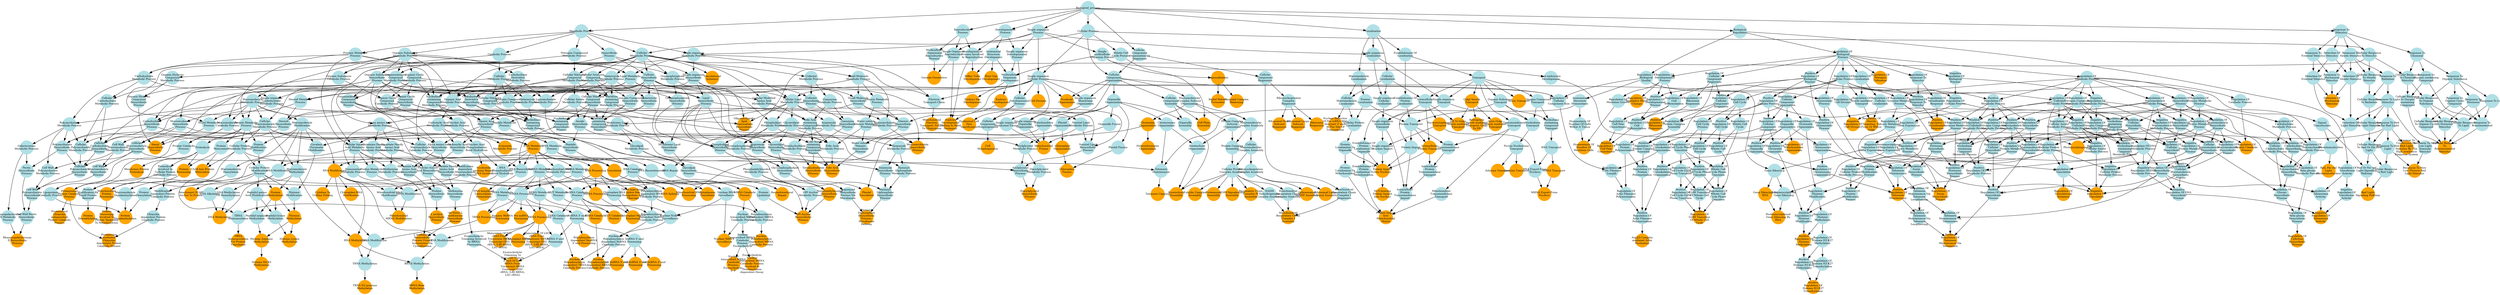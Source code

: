 digraph {
1 [style="filled", fixedsize="true", fontsize="10", shape="circle", width="0.75", fillcolor="powderblue", label="Biological_process", color="transparent"];
2 [style="filled", fixedsize="true", fontsize="10", shape="circle", width="0.75", fillcolor="powderblue", label="Metabolic Process", color="transparent"];
3 [style="filled", fixedsize="true", fontsize="10", shape="circle", width="0.75", fillcolor="powderblue", label="Organic Substance
Metabolic Process", color="transparent"];
4 [style="filled", fixedsize="true", fontsize="10", shape="circle", width="0.75", fillcolor="powderblue", label="Macromolecule
Metabolic Process", color="transparent"];
5 [style="filled", fixedsize="true", fontsize="10", shape="circle", width="0.75", fillcolor="powderblue", label="Biosynthetic
Process", color="transparent"];
6 [style="filled", fixedsize="true", fontsize="10", shape="circle", width="0.75", fillcolor="powderblue", label="Organic Substance
Biosynthetic
Process", color="transparent"];
7 [style="filled", fixedsize="true", fontsize="10", shape="circle", width="0.75", fillcolor="powderblue", label="Macromolecule
Biosynthetic
Process", color="transparent"];
8 [style="filled", fixedsize="true", fontsize="10", shape="circle", width="0.75", fillcolor="powderblue", label="Cellular Process", color="transparent"];
9 [style="filled", fixedsize="true", fontsize="10", shape="circle", width="0.75", fillcolor="powderblue", label="Cellular
Metabolic Process", color="transparent"];
10 [style="filled", fixedsize="true", fontsize="10", shape="circle", width="0.75", fillcolor="powderblue", label="Cellular
Biosynthetic
Process", color="transparent"];
11 [style="filled", fixedsize="true", fontsize="10", shape="circle", width="0.75", fillcolor="powderblue", label="Cellular
Macromolecule
Metabolic Process", color="transparent"];
12 [style="filled", fixedsize="true", fontsize="10", shape="circle", width="0.75", fillcolor="powderblue", label="Cellular
Macromolecule
Biosynthetic
Process", color="transparent"];
13 [style="filled", fixedsize="true", fontsize="10", shape="circle", width="0.75", fillcolor="powderblue", label="Nitrogen Compound
Metabolic Process", color="transparent"];
14 [style="filled", fixedsize="true", fontsize="10", shape="circle", width="0.75", fillcolor="powderblue", label="Cellular Nitrogen
Compound
Metabolic Process", color="transparent"];
15 [style="filled", fixedsize="true", fontsize="10", shape="circle", width="0.75", fillcolor="powderblue", label="Cellular Amide
Metabolic Process", color="transparent"];
16 [style="filled", fixedsize="true", fontsize="10", shape="circle", width="0.75", fillcolor="powderblue", label="Organonitrogen
Compound
Metabolic Process", color="transparent"];
17 [style="filled", fixedsize="true", fontsize="10", shape="circle", width="0.75", fillcolor="powderblue", label="Peptide Metabolic
Process", color="transparent"];
18 [style="filled", fixedsize="true", fontsize="10", shape="circle", width="0.75", fillcolor="powderblue", label="Cellular Nitrogen
Compound
Biosynthetic
Process", color="transparent"];
19 [style="filled", fixedsize="true", fontsize="10", shape="circle", width="0.75", fillcolor="powderblue", label="Amide
Biosynthetic
Process", color="transparent"];
20 [style="filled", fixedsize="true", fontsize="10", shape="circle", width="0.75", fillcolor="powderblue", label="Organonitrogen
Compound
Biosynthetic
Process", color="transparent"];
21 [style="filled", fixedsize="true", fontsize="10", shape="circle", width="0.75", fillcolor="powderblue", label="Peptide
Biosynthetic
Process", color="transparent"];
22 [style="filled", fixedsize="true", fontsize="10", shape="circle", width="0.75", fillcolor="powderblue", label="Primary Metabolic
Process", color="transparent"];
23 [style="filled", fixedsize="true", fontsize="10", shape="circle", width="0.75", fillcolor="powderblue", label="Protein Metabolic
Process", color="transparent"];
24 [style="filled", fixedsize="true", fontsize="10", shape="circle", width="0.75", fillcolor="powderblue", label="Cellular Protein
Metabolic Process", color="transparent"];
25 [style="filled", fixedsize="true", fontsize="10", shape="circle", width="0.75", fillcolor="orange", label="Translation", color="transparent"];
26 [style="filled", fixedsize="true", fontsize="10", shape="circle", width="0.75", fillcolor="powderblue", label="Cellular Aromatic
Compound
Metabolic Process", color="transparent"];
27 [style="filled", fixedsize="true", fontsize="10", shape="circle", width="0.75", fillcolor="powderblue", label="Heterocycle
Metabolic Process", color="transparent"];
28 [style="filled", fixedsize="true", fontsize="10", shape="circle", width="0.75", fillcolor="powderblue", label="Organic Cyclic
Compound
Metabolic Process", color="transparent"];
29 [style="filled", fixedsize="true", fontsize="10", shape="circle", width="0.75", fillcolor="powderblue", label="Nucleobase
containing
Compound
Metabolic Process", color="transparent"];
30 [style="filled", fixedsize="true", fontsize="10", shape="circle", width="0.75", fillcolor="powderblue", label="Nucleic Acid
Metabolic Process", color="transparent"];
31 [style="filled", fixedsize="true", fontsize="10", shape="circle", width="0.75", fillcolor="orange", label="RNA Metabolic
Process", color="transparent"];
32 [style="filled", fixedsize="true", fontsize="10", shape="circle", width="0.75", fillcolor="powderblue", label="Macromolecule
Modification", color="transparent"];
33 [style="filled", fixedsize="true", fontsize="10", shape="circle", width="0.75", fillcolor="orange", label="RNA Modification", color="transparent"];
34 [style="filled", fixedsize="true", fontsize="10", shape="circle", width="0.75", fillcolor="powderblue", label="Catabolic Process", color="transparent"];
35 [style="filled", fixedsize="true", fontsize="10", shape="circle", width="0.75", fillcolor="powderblue", label="Organic Substance
Catabolic Process", color="transparent"];
36 [style="filled", fixedsize="true", fontsize="10", shape="circle", width="0.75", fillcolor="powderblue", label="Macromolecule
Catabolic Process", color="transparent"];
37 [style="filled", fixedsize="true", fontsize="10", shape="circle", width="0.75", fillcolor="powderblue", label="Protein Catabolic
Process", color="transparent"];
38 [style="filled", fixedsize="true", fontsize="10", shape="circle", width="0.75", fillcolor="powderblue", label="Proteolysis", color="transparent"];
39 [style="filled", fixedsize="true", fontsize="10", shape="circle", width="0.75", fillcolor="powderblue", label="Proteolysis
Involved In
Cellular Protein
Catabolic Process", color="transparent"];
40 [style="filled", fixedsize="true", fontsize="10", shape="circle", width="0.75", fillcolor="orange", label="Proteasomal
Protein Catabolic
Process", color="transparent"];
41 [style="filled", fixedsize="true", fontsize="10", shape="circle", width="0.75", fillcolor="powderblue", label="Reproductive
Process", color="transparent"];
42 [style="filled", fixedsize="true", fontsize="10", shape="circle", width="0.75", fillcolor="powderblue", label="Developmental
Process", color="transparent"];
43 [style="filled", fixedsize="true", fontsize="10", shape="circle", width="0.75", fillcolor="powderblue", label="Developmental
Process Involved
In Reproduction", color="transparent"];
44 [style="filled", fixedsize="true", fontsize="10", shape="circle", width="0.75", fillcolor="powderblue", label="Single organism
Process", color="transparent"];
45 [style="filled", fixedsize="true", fontsize="10", shape="circle", width="0.75", fillcolor="powderblue", label="Single
multicellular
Organism Process", color="transparent"];
46 [style="filled", fixedsize="true", fontsize="10", shape="circle", width="0.75", fillcolor="powderblue", label="Single organism
Developmental
Process", color="transparent"];
47 [style="filled", fixedsize="true", fontsize="10", shape="circle", width="0.75", fillcolor="powderblue", label="Anatomical
Structure
Development", color="transparent"];
48 [style="filled", fixedsize="true", fontsize="10", shape="circle", width="0.75", fillcolor="powderblue", label="Multicellular
Organism
Development", color="transparent"];
49 [style="filled", fixedsize="true", fontsize="10", shape="circle", width="0.75", fillcolor="orange", label="Embryo
Development", color="transparent"];
50 [style="filled", fixedsize="true", fontsize="10", shape="circle", width="0.75", fillcolor="powderblue", label="Single Organism
Reproductive
Process", color="transparent"];
51 [style="filled", fixedsize="true", fontsize="10", shape="circle", width="0.75", fillcolor="orange", label="Embryo
Development
Ending In Seed
Dormancy", color="transparent"];
52 [style="filled", fixedsize="true", fontsize="10", shape="circle", width="0.75", fillcolor="orange", label="Proteasomal
Ubiquitin
independent
Protein Catabolic
Process", color="transparent"];
53 [style="filled", fixedsize="true", fontsize="10", shape="circle", width="0.75", fillcolor="powderblue", label="NcRNA Metabolic
Process", color="transparent"];
54 [style="filled", fixedsize="true", fontsize="10", shape="circle", width="0.75", fillcolor="powderblue", label="RRNA Metabolic
Process", color="transparent"];
55 [style="filled", fixedsize="true", fontsize="10", shape="circle", width="0.75", fillcolor="orange", label="RNA Processing", color="transparent"];
56 [style="filled", fixedsize="true", fontsize="10", shape="circle", width="0.75", fillcolor="powderblue", label="NcRNA Processing", color="transparent"];
57 [style="filled", fixedsize="true", fontsize="10", shape="circle", width="0.75", fillcolor="orange", label="RRNA Processing", color="transparent"];
58 [style="filled", fixedsize="true", fontsize="10", shape="circle", width="0.75", fillcolor="powderblue", label="Cellular
Component
Organization Or
Biogenesis", color="transparent"];
59 [style="filled", fixedsize="true", fontsize="10", shape="circle", width="0.75", fillcolor="powderblue", label="Cellular
Component
Biogenesis", color="transparent"];
60 [style="filled", fixedsize="true", fontsize="10", shape="circle", width="0.75", fillcolor="powderblue", label="Ribonucleoprotein
Complex
Biogenesis", color="transparent"];
61 [style="filled", fixedsize="true", fontsize="10", shape="circle", width="0.75", fillcolor="orange", label="Ribosome
Biogenesis", color="transparent"];
62 [style="filled", fixedsize="true", fontsize="10", shape="circle", width="0.75", fillcolor="powderblue", label="NcRNA 3' end
Processing", color="transparent"];
63 [style="filled", fixedsize="true", fontsize="10", shape="circle", width="0.75", fillcolor="powderblue", label="SnRNA 3' end
Processing", color="transparent"];
64 [style="filled", fixedsize="true", fontsize="10", shape="circle", width="0.75", fillcolor="orange", label="U4 SnRNA 3' end
Processing", color="transparent"];
65 [style="filled", fixedsize="true", fontsize="10", shape="circle", width="0.75", fillcolor="powderblue", label="Cellular
Catabolic Process", color="transparent"];
66 [style="filled", fixedsize="true", fontsize="10", shape="circle", width="0.75", fillcolor="powderblue", label="Aromatic Compound
Catabolic Process", color="transparent"];
67 [style="filled", fixedsize="true", fontsize="10", shape="circle", width="0.75", fillcolor="powderblue", label="Cellular Nitrogen
Compound
Catabolic Process", color="transparent"];
68 [style="filled", fixedsize="true", fontsize="10", shape="circle", width="0.75", fillcolor="powderblue", label="Heterocycle
Catabolic Process", color="transparent"];
69 [style="filled", fixedsize="true", fontsize="10", shape="circle", width="0.75", fillcolor="powderblue", label="Organic Cyclic
Compound
Catabolic Process", color="transparent"];
70 [style="filled", fixedsize="true", fontsize="10", shape="circle", width="0.75", fillcolor="powderblue", label="Nucleobase
containing
Compound
Catabolic Process", color="transparent"];
71 [style="filled", fixedsize="true", fontsize="10", shape="circle", width="0.75", fillcolor="powderblue", label="Cellular
Macromolecule
Catabolic Process", color="transparent"];
72 [style="filled", fixedsize="true", fontsize="10", shape="circle", width="0.75", fillcolor="powderblue", label="RNA Catabolic
Process", color="transparent"];
73 [style="filled", fixedsize="true", fontsize="10", shape="circle", width="0.75", fillcolor="powderblue", label="MRNA Metabolic
Process", color="transparent"];
74 [style="filled", fixedsize="true", fontsize="10", shape="circle", width="0.75", fillcolor="orange", label="MRNA Catabolic
Process", color="transparent"];
75 [style="filled", fixedsize="true", fontsize="10", shape="circle", width="0.75", fillcolor="powderblue", label="Nuclear
transcribed MRNA
Catabolic Process", color="transparent"];
76 [style="filled", fixedsize="true", fontsize="10", shape="circle", width="0.75", fillcolor="powderblue", label="Nuclear
transcribed MRNA
Catabolic
Process,
Exonucleolytic", color="transparent"];
77 [style="filled", fixedsize="true", fontsize="10", shape="circle", width="0.75", fillcolor="orange", label="Nuclear
transcribed MRNA
Catabolic
Process,
Exonucleolytic,
3' 5'", color="transparent"];
78 [style="filled", fixedsize="true", fontsize="10", shape="circle", width="0.75", fillcolor="orange", label="Maturation Of SSU
rRNA From
Tricistronic RRNA
Transcript (SSU
rRNA, 5.8S RRNA,
LSU rRNA)", color="transparent"];
79 [style="filled", fixedsize="true", fontsize="10", shape="circle", width="0.75", fillcolor="orange", label="MRNA Processing", color="transparent"];
80 [style="filled", fixedsize="true", fontsize="10", shape="circle", width="0.75", fillcolor="powderblue", label="TRNA Metabolic
Process", color="transparent"];
81 [style="filled", fixedsize="true", fontsize="10", shape="circle", width="0.75", fillcolor="powderblue", label="Single organism
Metabolic Process", color="transparent"];
82 [style="filled", fixedsize="true", fontsize="10", shape="circle", width="0.75", fillcolor="powderblue", label="Small Molecule
Metabolic Process", color="transparent"];
83 [style="filled", fixedsize="true", fontsize="10", shape="circle", width="0.75", fillcolor="powderblue", label="Single organism
Cellular Process", color="transparent"];
84 [style="filled", fixedsize="true", fontsize="10", shape="circle", width="0.75", fillcolor="powderblue", label="Organic Acid
Metabolic Process", color="transparent"];
85 [style="filled", fixedsize="true", fontsize="10", shape="circle", width="0.75", fillcolor="powderblue", label="Carboxylic Acid
Metabolic Process", color="transparent"];
86 [style="filled", fixedsize="true", fontsize="10", shape="circle", width="0.75", fillcolor="powderblue", label="Cellular Amino
Acid Metabolic
Process", color="transparent"];
87 [style="filled", fixedsize="true", fontsize="10", shape="circle", width="0.75", fillcolor="powderblue", label="TRNA
Aminoacylation", color="transparent"];
88 [style="filled", fixedsize="true", fontsize="10", shape="circle", width="0.75", fillcolor="orange", label="TRNA
Aminoacylation
For Protein
Translation", color="transparent"];
89 [style="filled", fixedsize="true", fontsize="10", shape="circle", width="0.75", fillcolor="powderblue", label="NcRNA Catabolic
Process", color="transparent"];
90 [style="filled", fixedsize="true", fontsize="10", shape="circle", width="0.75", fillcolor="powderblue", label="TRNA Catabolic
Process", color="transparent"];
91 [style="filled", fixedsize="true", fontsize="10", shape="circle", width="0.75", fillcolor="powderblue", label="Modification
dependent
Macromolecule
Catabolic Process", color="transparent"];
92 [style="filled", fixedsize="true", fontsize="10", shape="circle", width="0.75", fillcolor="powderblue", label="Polyadenylation
dependent RNA
Catabolic Process", color="transparent"];
93 [style="filled", fixedsize="true", fontsize="10", shape="circle", width="0.75", fillcolor="powderblue", label="Polyadenylation
dependent NcRNA
Catabolic Process", color="transparent"];
94 [style="filled", fixedsize="true", fontsize="10", shape="circle", width="0.75", fillcolor="powderblue", label="Nuclear RNA
Surveillance", color="transparent"];
95 [style="filled", fixedsize="true", fontsize="10", shape="circle", width="0.75", fillcolor="powderblue", label="Nuclear NcRNA
Surveillance", color="transparent"];
96 [style="filled", fixedsize="true", fontsize="10", shape="circle", width="0.75", fillcolor="powderblue", label="Nuclear
Polyadenylation
dependent NcRNA
Catabolic Process", color="transparent"];
97 [style="filled", fixedsize="true", fontsize="10", shape="circle", width="0.75", fillcolor="orange", label="Nuclear
Polyadenylation
dependent TRNA
Catabolic Process", color="transparent"];
98 [style="filled", fixedsize="true", fontsize="10", shape="circle", width="0.75", fillcolor="orange", label="RNA Splicing", color="transparent"];
99 [style="filled", fixedsize="true", fontsize="10", shape="circle", width="0.75", fillcolor="powderblue", label="Nucleic Acid
Phosphodiester
Bond Hydrolysis", color="transparent"];
100 [style="filled", fixedsize="true", fontsize="10", shape="circle", width="0.75", fillcolor="powderblue", label="RNA
Phosphodiester
Bond Hydrolysis", color="transparent"];
101 [style="filled", fixedsize="true", fontsize="10", shape="circle", width="0.75", fillcolor="powderblue", label="Exonucleolytic
Trimming Involved
In RRNA
Processing", color="transparent"];
102 [style="filled", fixedsize="true", fontsize="10", shape="circle", width="0.75", fillcolor="powderblue", label="RRNA 3' end
Processing", color="transparent"];
103 [style="filled", fixedsize="true", fontsize="10", shape="circle", width="0.75", fillcolor="orange", label="Exonucleolytic
Trimming To
Generate Mature
3' end Of 5.8S
RRNA From
Tricistronic RRNA
Transcript (SSU
rRNA, 5.8S RRNA,
LSU rRNA)", color="transparent"];
104 [style="filled", fixedsize="true", fontsize="10", shape="circle", width="0.75", fillcolor="powderblue", label="Cellular
Component
Organization", color="transparent"];
105 [style="filled", fixedsize="true", fontsize="10", shape="circle", width="0.75", fillcolor="powderblue", label="Cellular
Component
Assembly", color="transparent"];
106 [style="filled", fixedsize="true", fontsize="10", shape="circle", width="0.75", fillcolor="powderblue", label="Macromolecular
Complex Subunit
Organization", color="transparent"];
107 [style="filled", fixedsize="true", fontsize="10", shape="circle", width="0.75", fillcolor="powderblue", label="Macromolecular
Complex Assembly", color="transparent"];
108 [style="filled", fixedsize="true", fontsize="10", shape="circle", width="0.75", fillcolor="powderblue", label="Protein Complex
Subunit
Organization", color="transparent"];
109 [style="filled", fixedsize="true", fontsize="10", shape="circle", width="0.75", fillcolor="powderblue", label="Protein Complex
Assembly", color="transparent"];
110 [style="filled", fixedsize="true", fontsize="10", shape="circle", width="0.75", fillcolor="powderblue", label="Cellular
Macromolecular
Complex Assembly", color="transparent"];
111 [style="filled", fixedsize="true", fontsize="10", shape="circle", width="0.75", fillcolor="powderblue", label="Cellular Protein
Complex Assembly", color="transparent"];
112 [style="filled", fixedsize="true", fontsize="10", shape="circle", width="0.75", fillcolor="powderblue", label="NADH
Dehydrogenase
Complex Assembly", color="transparent"];
113 [style="filled", fixedsize="true", fontsize="10", shape="circle", width="0.75", fillcolor="powderblue", label="Mitochondrial
Respiratory Chain
Complex Assembly", color="transparent"];
114 [style="filled", fixedsize="true", fontsize="10", shape="circle", width="0.75", fillcolor="powderblue", label="Mitochondrial
Respiratory Chain
Complex I
Biogenesis", color="transparent"];
115 [style="filled", fixedsize="true", fontsize="10", shape="circle", width="0.75", fillcolor="orange", label="Mitochondrial
Respiratory Chain
Complex I
Assembly", color="transparent"];
116 [style="filled", fixedsize="true", fontsize="10", shape="circle", width="0.75", fillcolor="orange", label="RRNA Catabolic
Process", color="transparent"];
117 [style="filled", fixedsize="true", fontsize="10", shape="circle", width="0.75", fillcolor="orange", label="Nuclear
Polyadenylation
dependent RRNA
Catabolic Process", color="transparent"];
118 [style="filled", fixedsize="true", fontsize="10", shape="circle", width="0.75", fillcolor="orange", label="Nuclear MRNA
Surveillance", color="transparent"];
119 [style="filled", fixedsize="true", fontsize="10", shape="circle", width="0.75", fillcolor="powderblue", label="Modification
dependent Protein
Catabolic Process", color="transparent"];
120 [style="filled", fixedsize="true", fontsize="10", shape="circle", width="0.75", fillcolor="powderblue", label="Ubiquitin
dependent Protein
Catabolic Process", color="transparent"];
121 [style="filled", fixedsize="true", fontsize="10", shape="circle", width="0.75", fillcolor="orange", label="Proteasome
mediated
Ubiquitin
dependent Protein
Catabolic Process", color="transparent"];
122 [style="filled", fixedsize="true", fontsize="10", shape="circle", width="0.75", fillcolor="orange", label="Cytidine To
Uridine Editing", color="transparent"];
123 [style="filled", fixedsize="true", fontsize="10", shape="circle", width="0.75", fillcolor="powderblue", label="Protein
Maturation", color="transparent"];
124 [style="filled", fixedsize="true", fontsize="10", shape="circle", width="0.75", fillcolor="orange", label="Protein
Processing", color="transparent"];
125 [style="filled", fixedsize="true", fontsize="10", shape="circle", width="0.75", fillcolor="orange", label="Tubulin Complex
Assembly", color="transparent"];
126 [style="filled", fixedsize="true", fontsize="10", shape="circle", width="0.75", fillcolor="powderblue", label="Chloroplast RNA
Processing", color="transparent"];
127 [style="filled", fixedsize="true", fontsize="10", shape="circle", width="0.75", fillcolor="orange", label="Chloroplast MRNA
Processing", color="transparent"];
128 [style="filled", fixedsize="true", fontsize="10", shape="circle", width="0.75", fillcolor="orange", label="Chloroplast RRNA
Processing", color="transparent"];
129 [style="filled", fixedsize="true", fontsize="10", shape="circle", width="0.75", fillcolor="powderblue", label="Protein
Modification
Process", color="transparent"];
130 [style="filled", fixedsize="true", fontsize="10", shape="circle", width="0.75", fillcolor="powderblue", label="Cellular Protein
Modification
Process", color="transparent"];
131 [style="filled", fixedsize="true", fontsize="10", shape="circle", width="0.75", fillcolor="powderblue", label="Protein
Modification By
Small Protein
Removal", color="transparent"];
132 [style="filled", fixedsize="true", fontsize="10", shape="circle", width="0.75", fillcolor="orange", label="Protein
Deneddylation", color="transparent"];
133 [style="filled", fixedsize="true", fontsize="10", shape="circle", width="0.75", fillcolor="powderblue", label="Macromolecule
Methylation", color="transparent"];
134 [style="filled", fixedsize="true", fontsize="10", shape="circle", width="0.75", fillcolor="orange", label="Protein
Methylation", color="transparent"];
135 [style="filled", fixedsize="true", fontsize="10", shape="circle", width="0.75", fillcolor="orange", label="Chromatin
Organization", color="transparent"];
136 [style="filled", fixedsize="true", fontsize="10", shape="circle", width="0.75", fillcolor="powderblue", label="Covalent
Chromatin
Modification", color="transparent"];
137 [style="filled", fixedsize="true", fontsize="10", shape="circle", width="0.75", fillcolor="powderblue", label="Histone
Modification", color="transparent"];
138 [style="filled", fixedsize="true", fontsize="10", shape="circle", width="0.75", fillcolor="orange", label="Histone
Methylation", color="transparent"];
139 [style="filled", fixedsize="true", fontsize="10", shape="circle", width="0.75", fillcolor="powderblue", label="Peptidyl amino
Acid Modification", color="transparent"];
140 [style="filled", fixedsize="true", fontsize="10", shape="circle", width="0.75", fillcolor="powderblue", label="Peptidyl lysine
Methylation", color="transparent"];
141 [style="filled", fixedsize="true", fontsize="10", shape="circle", width="0.75", fillcolor="orange", label="Histone Lysine
Methylation", color="transparent"];
142 [style="filled", fixedsize="true", fontsize="10", shape="circle", width="0.75", fillcolor="powderblue", label="Localization", color="transparent"];
143 [style="filled", fixedsize="true", fontsize="10", shape="circle", width="0.75", fillcolor="powderblue", label="Establishment Of
Localization", color="transparent"];
144 [style="filled", fixedsize="true", fontsize="10", shape="circle", width="0.75", fillcolor="powderblue", label="Transport", color="transparent"];
145 [style="filled", fixedsize="true", fontsize="10", shape="circle", width="0.75", fillcolor="powderblue", label="Organic Substance
Transport", color="transparent"];
146 [style="filled", fixedsize="true", fontsize="10", shape="circle", width="0.75", fillcolor="powderblue", label="Nitrogen Compound
Transport", color="transparent"];
147 [style="filled", fixedsize="true", fontsize="10", shape="circle", width="0.75", fillcolor="powderblue", label="Nucleobase
containing
Compound
Transport", color="transparent"];
148 [style="filled", fixedsize="true", fontsize="10", shape="circle", width="0.75", fillcolor="powderblue", label="RNA Transport", color="transparent"];
149 [style="filled", fixedsize="true", fontsize="10", shape="circle", width="0.75", fillcolor="orange", label="MRNA Transport", color="transparent"];
150 [style="filled", fixedsize="true", fontsize="10", shape="circle", width="0.75", fillcolor="powderblue", label="Cellular
Localization", color="transparent"];
151 [style="filled", fixedsize="true", fontsize="10", shape="circle", width="0.75", fillcolor="powderblue", label="Intracellular
Transport", color="transparent"];
152 [style="filled", fixedsize="true", fontsize="10", shape="circle", width="0.75", fillcolor="orange", label="Nucleocytoplasmic
Transport", color="transparent"];
153 [style="filled", fixedsize="true", fontsize="10", shape="circle", width="0.75", fillcolor="powderblue", label="RNA Export From
Nucleus", color="transparent"];
154 [style="filled", fixedsize="true", fontsize="10", shape="circle", width="0.75", fillcolor="orange", label="MRNA Export From
Nucleus", color="transparent"];
155 [style="filled", fixedsize="true", fontsize="10", shape="circle", width="0.75", fillcolor="orange", label="Ribosomal Small
Subunit
Biogenesis", color="transparent"];
156 [style="filled", fixedsize="true", fontsize="10", shape="circle", width="0.75", fillcolor="powderblue", label="Macromolecule
Localization", color="transparent"];
157 [style="filled", fixedsize="true", fontsize="10", shape="circle", width="0.75", fillcolor="powderblue", label="Protein
Localization", color="transparent"];
158 [style="filled", fixedsize="true", fontsize="10", shape="circle", width="0.75", fillcolor="powderblue", label="Establishment Of
Protein
Localization", color="transparent"];
159 [style="filled", fixedsize="true", fontsize="10", shape="circle", width="0.75", fillcolor="powderblue", label="Protein Transport", color="transparent"];
160 [style="filled", fixedsize="true", fontsize="10", shape="circle", width="0.75", fillcolor="orange", label="Intracellular
Protein Transport", color="transparent"];
161 [style="filled", fixedsize="true", fontsize="10", shape="circle", width="0.75", fillcolor="powderblue", label="Single organism
Localization", color="transparent"];
162 [style="filled", fixedsize="true", fontsize="10", shape="circle", width="0.75", fillcolor="powderblue", label="Single organism
Transport", color="transparent"];
163 [style="filled", fixedsize="true", fontsize="10", shape="circle", width="0.75", fillcolor="powderblue", label="Protein Import", color="transparent"];
164 [style="filled", fixedsize="true", fontsize="10", shape="circle", width="0.75", fillcolor="powderblue", label="Cellular
Macromolecule
Localization", color="transparent"];
165 [style="filled", fixedsize="true", fontsize="10", shape="circle", width="0.75", fillcolor="powderblue", label="Cellular Protein
Localization", color="transparent"];
166 [style="filled", fixedsize="true", fontsize="10", shape="circle", width="0.75", fillcolor="powderblue", label="Protein
Localization To
Organelle", color="transparent"];
167 [style="filled", fixedsize="true", fontsize="10", shape="circle", width="0.75", fillcolor="powderblue", label="Establishment Of
Protein
Localization To
Organelle", color="transparent"];
168 [style="filled", fixedsize="true", fontsize="10", shape="circle", width="0.75", fillcolor="powderblue", label="Single organism
Cellular
Localization", color="transparent"];
169 [style="filled", fixedsize="true", fontsize="10", shape="circle", width="0.75", fillcolor="powderblue", label="Single organism
Intracellular
Transport", color="transparent"];
170 [style="filled", fixedsize="true", fontsize="10", shape="circle", width="0.75", fillcolor="powderblue", label="Single organism
Nuclear Import", color="transparent"];
171 [style="filled", fixedsize="true", fontsize="10", shape="circle", width="0.75", fillcolor="orange", label="Protein Import
Into Nucleus", color="transparent"];
172 [style="filled", fixedsize="true", fontsize="10", shape="circle", width="0.75", fillcolor="orange", label="U1 SnRNA 3' end
Processing", color="transparent"];
173 [style="filled", fixedsize="true", fontsize="10", shape="circle", width="0.75", fillcolor="orange", label="U5 SnRNA 3' end
Processing", color="transparent"];
174 [style="filled", fixedsize="true", fontsize="10", shape="circle", width="0.75", fillcolor="powderblue", label="Polyadenylation
dependent MRNA
Catabolic Process", color="transparent"];
175 [style="filled", fixedsize="true", fontsize="10", shape="circle", width="0.75", fillcolor="orange", label="Nuclear
Polyadenylation
dependent MRNA
Catabolic Process", color="transparent"];
176 [style="filled", fixedsize="true", fontsize="10", shape="circle", width="0.75", fillcolor="powderblue", label="DNA Metabolic
Process", color="transparent"];
177 [style="filled", fixedsize="true", fontsize="10", shape="circle", width="0.75", fillcolor="powderblue", label="Organelle
Organization", color="transparent"];
178 [style="filled", fixedsize="true", fontsize="10", shape="circle", width="0.75", fillcolor="powderblue", label="Chromosome
Organization", color="transparent"];
179 [style="filled", fixedsize="true", fontsize="10", shape="circle", width="0.75", fillcolor="powderblue", label="Biological
Regulation", color="transparent"];
180 [style="filled", fixedsize="true", fontsize="10", shape="circle", width="0.75", fillcolor="powderblue", label="Regulation Of
Biological
Quality", color="transparent"];
181 [style="filled", fixedsize="true", fontsize="10", shape="circle", width="0.75", fillcolor="powderblue", label="Anatomical
Structure
Homeostasis", color="transparent"];
182 [style="filled", fixedsize="true", fontsize="10", shape="circle", width="0.75", fillcolor="powderblue", label="Telomere
Maintenance", color="transparent"];
183 [style="filled", fixedsize="true", fontsize="10", shape="circle", width="0.75", fillcolor="orange", label="Telomere Capping", color="transparent"];
184 [style="filled", fixedsize="true", fontsize="10", shape="circle", width="0.75", fillcolor="powderblue", label="Regulation Of
Biological
Process", color="transparent"];
185 [style="filled", fixedsize="true", fontsize="10", shape="circle", width="0.75", fillcolor="powderblue", label="Regulation Of
Metabolic Process", color="transparent"];
186 [style="filled", fixedsize="true", fontsize="10", shape="circle", width="0.75", fillcolor="powderblue", label="Regulation Of
Catabolic Process", color="transparent"];
187 [style="filled", fixedsize="true", fontsize="10", shape="circle", width="0.75", fillcolor="powderblue", label="Regulation Of
Macromolecule
Metabolic Process", color="transparent"];
188 [style="filled", fixedsize="true", fontsize="10", shape="circle", width="0.75", fillcolor="powderblue", label="Regulation Of
Primary Metabolic
Process", color="transparent"];
189 [style="filled", fixedsize="true", fontsize="10", shape="circle", width="0.75", fillcolor="powderblue", label="Regulation Of
Protein Metabolic
Process", color="transparent"];
190 [style="filled", fixedsize="true", fontsize="10", shape="circle", width="0.75", fillcolor="orange", label="Regulation Of
Protein Catabolic
Process", color="transparent"];
191 [style="filled", fixedsize="true", fontsize="10", shape="circle", width="0.75", fillcolor="orange", label="Ribosomal Large
Subunit
Biogenesis", color="transparent"];
192 [style="filled", fixedsize="true", fontsize="10", shape="circle", width="0.75", fillcolor="orange", label="Translational
Initiation", color="transparent"];
193 [style="filled", fixedsize="true", fontsize="10", shape="circle", width="0.75", fillcolor="orange", label="Embryo Sac
Development", color="transparent"];
194 [style="filled", fixedsize="true", fontsize="10", shape="circle", width="0.75", fillcolor="powderblue", label="Regulation Of
Developmental
Process", color="transparent"];
195 [style="filled", fixedsize="true", fontsize="10", shape="circle", width="0.75", fillcolor="orange", label="Regulation Of
Vegetative Phase
Change", color="transparent"];
196 [style="filled", fixedsize="true", fontsize="10", shape="circle", width="0.75", fillcolor="orange", label="Golgi Vesicle
Transport", color="transparent"];
197 [style="filled", fixedsize="true", fontsize="10", shape="circle", width="0.75", fillcolor="orange", label="Intra Golgi
Vesicle mediated
Transport", color="transparent"];
198 [style="filled", fixedsize="true", fontsize="10", shape="circle", width="0.75", fillcolor="powderblue", label="Regulation Of
Gene Expression", color="transparent"];
199 [style="filled", fixedsize="true", fontsize="10", shape="circle", width="0.75", fillcolor="orange", label="Maturation Of LSU
rRNA From
Tricistronic RRNA
Transcript (SSU
rRNA, 5.8S RRNA,
LSU rRNA)", color="transparent"];
200 [style="filled", fixedsize="true", fontsize="10", shape="circle", width="0.75", fillcolor="powderblue", label="Peptidyl arginine
Methylation", color="transparent"];
201 [style="filled", fixedsize="true", fontsize="10", shape="circle", width="0.75", fillcolor="orange", label="Histone Arginine
Methylation", color="transparent"];
202 [style="filled", fixedsize="true", fontsize="10", shape="circle", width="0.75", fillcolor="powderblue", label="Regulation Of
Cellular Process", color="transparent"];
203 [style="filled", fixedsize="true", fontsize="10", shape="circle", width="0.75", fillcolor="powderblue", label="Regulation Of
Cell
Differentiation", color="transparent"];
204 [style="filled", fixedsize="true", fontsize="10", shape="circle", width="0.75", fillcolor="powderblue", label="Regulation Of
Cell Fate
Commitment", color="transparent"];
205 [style="filled", fixedsize="true", fontsize="10", shape="circle", width="0.75", fillcolor="powderblue", label="Positive
Regulation Of
Biological
Process", color="transparent"];
206 [style="filled", fixedsize="true", fontsize="10", shape="circle", width="0.75", fillcolor="powderblue", label="Positive
Regulation Of
Cellular Process", color="transparent"];
207 [style="filled", fixedsize="true", fontsize="10", shape="circle", width="0.75", fillcolor="powderblue", label="Positive
Regulation Of
Developmental
Process", color="transparent"];
208 [style="filled", fixedsize="true", fontsize="10", shape="circle", width="0.75", fillcolor="powderblue", label="Positive
Regulation Of
Cell
Differentiation", color="transparent"];
209 [style="filled", fixedsize="true", fontsize="10", shape="circle", width="0.75", fillcolor="orange", label="Positive
Regulation Of
Cell Fate
Commitment", color="transparent"];
210 [style="filled", fixedsize="true", fontsize="10", shape="circle", width="0.75", fillcolor="powderblue", label="Posttranscriptional
Regulation Of
Gene Expression", color="transparent"];
211 [style="filled", fixedsize="true", fontsize="10", shape="circle", width="0.75", fillcolor="powderblue", label="Regulation Of
Cellular
Metabolic Process", color="transparent"];
212 [style="filled", fixedsize="true", fontsize="10", shape="circle", width="0.75", fillcolor="powderblue", label="Regulation Of
Cellular Protein
Metabolic Process", color="transparent"];
213 [style="filled", fixedsize="true", fontsize="10", shape="circle", width="0.75", fillcolor="powderblue", label="Regulation Of
Nitrogen Compound
Metabolic Process", color="transparent"];
214 [style="filled", fixedsize="true", fontsize="10", shape="circle", width="0.75", fillcolor="powderblue", label="Regulation Of
Cellular Amide
Metabolic Process", color="transparent"];
215 [style="filled", fixedsize="true", fontsize="10", shape="circle", width="0.75", fillcolor="powderblue", label="Regulation Of
Biosynthetic
Process", color="transparent"];
216 [style="filled", fixedsize="true", fontsize="10", shape="circle", width="0.75", fillcolor="powderblue", label="Regulation Of
Macromolecule
Biosynthetic
Process", color="transparent"];
217 [style="filled", fixedsize="true", fontsize="10", shape="circle", width="0.75", fillcolor="powderblue", label="Regulation Of
Cellular
Biosynthetic
Process", color="transparent"];
218 [style="filled", fixedsize="true", fontsize="10", shape="circle", width="0.75", fillcolor="powderblue", label="Regulation Of
Cellular
Macromolecule
Biosynthetic
Process", color="transparent"];
219 [style="filled", fixedsize="true", fontsize="10", shape="circle", width="0.75", fillcolor="powderblue", label="Regulation Of
Translation", color="transparent"];
220 [style="filled", fixedsize="true", fontsize="10", shape="circle", width="0.75", fillcolor="powderblue", label="Negative
Regulation Of
Biological
Process", color="transparent"];
221 [style="filled", fixedsize="true", fontsize="10", shape="circle", width="0.75", fillcolor="powderblue", label="Negative
Regulation Of
Metabolic Process", color="transparent"];
222 [style="filled", fixedsize="true", fontsize="10", shape="circle", width="0.75", fillcolor="powderblue", label="Negative
Regulation Of
Macromolecule
Metabolic Process", color="transparent"];
223 [style="filled", fixedsize="true", fontsize="10", shape="circle", width="0.75", fillcolor="powderblue", label="Negative
Regulation Of
Gene Expression", color="transparent"];
224 [style="filled", fixedsize="true", fontsize="10", shape="circle", width="0.75", fillcolor="powderblue", label="Negative
Regulation Of
Cellular Process", color="transparent"];
225 [style="filled", fixedsize="true", fontsize="10", shape="circle", width="0.75", fillcolor="powderblue", label="Negative
Regulation Of
Cellular
Metabolic Process", color="transparent"];
226 [style="filled", fixedsize="true", fontsize="10", shape="circle", width="0.75", fillcolor="powderblue", label="Negative
Regulation Of
Protein Metabolic
Process", color="transparent"];
227 [style="filled", fixedsize="true", fontsize="10", shape="circle", width="0.75", fillcolor="powderblue", label="Negative
Regulation Of
Cellular Protein
Metabolic Process", color="transparent"];
228 [style="filled", fixedsize="true", fontsize="10", shape="circle", width="0.75", fillcolor="powderblue", label="Negative
Regulation Of
Nitrogen Compound
Metabolic Process", color="transparent"];
229 [style="filled", fixedsize="true", fontsize="10", shape="circle", width="0.75", fillcolor="powderblue", label="Negative
Regulation Of
Cellular Amide
Metabolic Process", color="transparent"];
230 [style="filled", fixedsize="true", fontsize="10", shape="circle", width="0.75", fillcolor="powderblue", label="Negative
Regulation Of
Biosynthetic
Process", color="transparent"];
231 [style="filled", fixedsize="true", fontsize="10", shape="circle", width="0.75", fillcolor="powderblue", label="Negative
Regulation Of
Macromolecule
Biosynthetic
Process", color="transparent"];
232 [style="filled", fixedsize="true", fontsize="10", shape="circle", width="0.75", fillcolor="powderblue", label="Negative
Regulation Of
Cellular
Biosynthetic
Process", color="transparent"];
233 [style="filled", fixedsize="true", fontsize="10", shape="circle", width="0.75", fillcolor="powderblue", label="Negative
Regulation Of
Cellular
Macromolecule
Biosynthetic
Process", color="transparent"];
234 [style="filled", fixedsize="true", fontsize="10", shape="circle", width="0.75", fillcolor="orange", label="Negative
Regulation Of
Translation", color="transparent"];
235 [style="filled", fixedsize="true", fontsize="10", shape="circle", width="0.75", fillcolor="powderblue", label="Regulation Of
Transferase
Activity", color="transparent"];
236 [style="filled", fixedsize="true", fontsize="10", shape="circle", width="0.75", fillcolor="powderblue", label="Negative
Regulation Of
Transferase
Activity", color="transparent"];
237 [style="filled", fixedsize="true", fontsize="10", shape="circle", width="0.75", fillcolor="powderblue", label="Regulation Of
Nucleobase
containing
Compound
Metabolic Process", color="transparent"];
238 [style="filled", fixedsize="true", fontsize="10", shape="circle", width="0.75", fillcolor="powderblue", label="Regulation Of DNA
Metabolic Process", color="transparent"];
239 [style="filled", fixedsize="true", fontsize="10", shape="circle", width="0.75", fillcolor="powderblue", label="Regulation Of DNA
Biosynthetic
Process", color="transparent"];
240 [style="filled", fixedsize="true", fontsize="10", shape="circle", width="0.75", fillcolor="powderblue", label="Regulation Of
Telomerase
Activity", color="transparent"];
241 [style="filled", fixedsize="true", fontsize="10", shape="circle", width="0.75", fillcolor="powderblue", label="Negative
Regulation Of
Nucleobase
containing
Compound
Metabolic Process", color="transparent"];
242 [style="filled", fixedsize="true", fontsize="10", shape="circle", width="0.75", fillcolor="powderblue", label="Negative
Regulation Of DNA
Metabolic Process", color="transparent"];
243 [style="filled", fixedsize="true", fontsize="10", shape="circle", width="0.75", fillcolor="powderblue", label="Negative
Regulation Of DNA
Biosynthetic
Process", color="transparent"];
244 [style="filled", fixedsize="true", fontsize="10", shape="circle", width="0.75", fillcolor="orange", label="Negative
Regulation Of
Telomerase
Activity", color="transparent"];
245 [style="filled", fixedsize="true", fontsize="10", shape="circle", width="0.75", fillcolor="powderblue", label="Response To
Stimulus", color="transparent"];
246 [style="filled", fixedsize="true", fontsize="10", shape="circle", width="0.75", fillcolor="powderblue", label="Response To
External Stimulus", color="transparent"];
247 [style="filled", fixedsize="true", fontsize="10", shape="circle", width="0.75", fillcolor="powderblue", label="Detection Of
Stimulus", color="transparent"];
248 [style="filled", fixedsize="true", fontsize="10", shape="circle", width="0.75", fillcolor="powderblue", label="Detection Of
External Stimulus", color="transparent"];
249 [style="filled", fixedsize="true", fontsize="10", shape="circle", width="0.75", fillcolor="powderblue", label="Response To
Abiotic Stimulus", color="transparent"];
250 [style="filled", fixedsize="true", fontsize="10", shape="circle", width="0.75", fillcolor="powderblue", label="Detection Of
Abiotic Stimulus", color="transparent"];
251 [style="filled", fixedsize="true", fontsize="10", shape="circle", width="0.75", fillcolor="powderblue", label="Response To
Mechanical
Stimulus", color="transparent"];
252 [style="filled", fixedsize="true", fontsize="10", shape="circle", width="0.75", fillcolor="orange", label="Detection Of
Mechanical
Stimulus", color="transparent"];
253 [style="filled", fixedsize="true", fontsize="10", shape="circle", width="0.75", fillcolor="powderblue", label="Organophosphate
Metabolic Process", color="transparent"];
254 [style="filled", fixedsize="true", fontsize="10", shape="circle", width="0.75", fillcolor="powderblue", label="Lipid Metabolic
Process", color="transparent"];
255 [style="filled", fixedsize="true", fontsize="10", shape="circle", width="0.75", fillcolor="powderblue", label="Cellular Lipid
Metabolic Process", color="transparent"];
256 [style="filled", fixedsize="true", fontsize="10", shape="circle", width="0.75", fillcolor="powderblue", label="Phospholipid
Metabolic Process", color="transparent"];
257 [style="filled", fixedsize="true", fontsize="10", shape="circle", width="0.75", fillcolor="powderblue", label="Single organism
Biosynthetic
Process", color="transparent"];
258 [style="filled", fixedsize="true", fontsize="10", shape="circle", width="0.75", fillcolor="powderblue", label="Lipid
Biosynthetic
Process", color="transparent"];
259 [style="filled", fixedsize="true", fontsize="10", shape="circle", width="0.75", fillcolor="powderblue", label="Organophosphate
Biosynthetic
Process", color="transparent"];
260 [style="filled", fixedsize="true", fontsize="10", shape="circle", width="0.75", fillcolor="powderblue", label="Phospholipid
Biosynthetic
Process", color="transparent"];
261 [style="filled", fixedsize="true", fontsize="10", shape="circle", width="0.75", fillcolor="powderblue", label="Isoprenoid
Metabolic Process", color="transparent"];
262 [style="filled", fixedsize="true", fontsize="10", shape="circle", width="0.75", fillcolor="powderblue", label="Terpenoid
Metabolic Process", color="transparent"];
263 [style="filled", fixedsize="true", fontsize="10", shape="circle", width="0.75", fillcolor="powderblue", label="Isoprenoid
Biosynthetic
Process", color="transparent"];
264 [style="filled", fixedsize="true", fontsize="10", shape="circle", width="0.75", fillcolor="powderblue", label="Terpenoid
Biosynthetic
Process", color="transparent"];
265 [style="filled", fixedsize="true", fontsize="10", shape="circle", width="0.75", fillcolor="powderblue", label="Farnesyl
Diphosphate
Metabolic Process", color="transparent"];
266 [style="filled", fixedsize="true", fontsize="10", shape="circle", width="0.75", fillcolor="powderblue", label="Farnesyl
Diphosphate
Biosynthetic
Process", color="transparent"];
267 [style="filled", fixedsize="true", fontsize="10", shape="circle", width="0.75", fillcolor="powderblue", label="Isoprenoid
Biosynthetic
Process Via
Mevalonate", color="transparent"];
268 [style="filled", fixedsize="true", fontsize="10", shape="circle", width="0.75", fillcolor="orange", label="Farnesyl
Diphosphate
Biosynthetic
Process,
Mevalonate
Pathway", color="transparent"];
269 [style="filled", fixedsize="true", fontsize="10", shape="circle", width="0.75", fillcolor="orange", label="Pollen Tube
Development", color="transparent"];
270 [style="filled", fixedsize="true", fontsize="10", shape="circle", width="0.75", fillcolor="orange", label="Exonucleolytic
Nuclear
transcribed MRNA
Catabolic Process
Involved In
Deadenylation
dependent Decay", color="transparent"];
271 [style="filled", fixedsize="true", fontsize="10", shape="circle", width="0.75", fillcolor="powderblue", label="Regulation Of
Cell Cycle", color="transparent"];
272 [style="filled", fixedsize="true", fontsize="10", shape="circle", width="0.75", fillcolor="powderblue", label="Regulation Of
Mitotic Cell
Cycle", color="transparent"];
273 [style="filled", fixedsize="true", fontsize="10", shape="circle", width="0.75", fillcolor="powderblue", label="Regulation Of
Cell Cycle
Process", color="transparent"];
274 [style="filled", fixedsize="true", fontsize="10", shape="circle", width="0.75", fillcolor="powderblue", label="Regulation Of
Cell Cycle Phase
Transition", color="transparent"];
275 [style="filled", fixedsize="true", fontsize="10", shape="circle", width="0.75", fillcolor="powderblue", label="Regulation Of
Mitotic Cell
Cycle Phase
Transition", color="transparent"];
276 [style="filled", fixedsize="true", fontsize="10", shape="circle", width="0.75", fillcolor="powderblue", label="Regulation Of
Cell Cycle G2/M
Phase Transition", color="transparent"];
277 [style="filled", fixedsize="true", fontsize="10", shape="circle", width="0.75", fillcolor="powderblue", label="Regulation Of
G2/M Transition
Of Mitotic Cell
Cycle", color="transparent"];
278 [style="filled", fixedsize="true", fontsize="10", shape="circle", width="0.75", fillcolor="powderblue", label="Positive
Regulation Of
Cell Cycle", color="transparent"];
279 [style="filled", fixedsize="true", fontsize="10", shape="circle", width="0.75", fillcolor="powderblue", label="Positive
Regulation Of
Mitotic Cell
Cycle", color="transparent"];
280 [style="filled", fixedsize="true", fontsize="10", shape="circle", width="0.75", fillcolor="powderblue", label="Positive
Regulation Of
Cell Cycle
Process", color="transparent"];
281 [style="filled", fixedsize="true", fontsize="10", shape="circle", width="0.75", fillcolor="powderblue", label="Positive
Regulation Of
Cell Cycle Phase
Transition", color="transparent"];
282 [style="filled", fixedsize="true", fontsize="10", shape="circle", width="0.75", fillcolor="powderblue", label="Positive
Regulation Of
Mitotic Cell
Cycle Phase
Transition", color="transparent"];
283 [style="filled", fixedsize="true", fontsize="10", shape="circle", width="0.75", fillcolor="powderblue", label="Positive
Regulation Of
Cell Cycle G2/M
Phase Transition", color="transparent"];
284 [style="filled", fixedsize="true", fontsize="10", shape="circle", width="0.75", fillcolor="orange", label="Positive
Regulation Of
G2/M Transition
Of Mitotic Cell
Cycle", color="transparent"];
285 [style="filled", fixedsize="true", fontsize="10", shape="circle", width="0.75", fillcolor="powderblue", label="Gene Silencing", color="transparent"];
286 [style="filled", fixedsize="true", fontsize="10", shape="circle", width="0.75", fillcolor="powderblue", label="Posttranscriptional
Gene Silencing", color="transparent"];
287 [style="filled", fixedsize="true", fontsize="10", shape="circle", width="0.75", fillcolor="orange", label="Gene Silencing By
RNA", color="transparent"];
288 [style="filled", fixedsize="true", fontsize="10", shape="circle", width="0.75", fillcolor="orange", label="Posttranscriptional
Gene Silencing By
RNA", color="transparent"];
289 [style="filled", fixedsize="true", fontsize="10", shape="circle", width="0.75", fillcolor="orange", label="Polyadenylation
dependent SnoRNA
3' end Processing", color="transparent"];
290 [style="filled", fixedsize="true", fontsize="10", shape="circle", width="0.75", fillcolor="orange", label="Nucleoid
Organization", color="transparent"];
291 [style="filled", fixedsize="true", fontsize="10", shape="circle", width="0.75", fillcolor="powderblue", label="MRNA Modification", color="transparent"];
292 [style="filled", fixedsize="true", fontsize="10", shape="circle", width="0.75", fillcolor="powderblue", label="Mitochondrial RNA
Metabolic Process", color="transparent"];
293 [style="filled", fixedsize="true", fontsize="10", shape="circle", width="0.75", fillcolor="powderblue", label="Mitochondrial RNA
Modification", color="transparent"];
294 [style="filled", fixedsize="true", fontsize="10", shape="circle", width="0.75", fillcolor="orange", label="Mitochondrial
MRNA Modification", color="transparent"];
295 [style="filled", fixedsize="true", fontsize="10", shape="circle", width="0.75", fillcolor="powderblue", label="Steroid Metabolic
Process", color="transparent"];
296 [style="filled", fixedsize="true", fontsize="10", shape="circle", width="0.75", fillcolor="powderblue", label="Organic Cyclic
Compound
Biosynthetic
Process", color="transparent"];
297 [style="filled", fixedsize="true", fontsize="10", shape="circle", width="0.75", fillcolor="powderblue", label="Steroid
Biosynthetic
Process", color="transparent"];
298 [style="filled", fixedsize="true", fontsize="10", shape="circle", width="0.75", fillcolor="powderblue", label="Organic Hydroxy
Compound
Metabolic Process", color="transparent"];
299 [style="filled", fixedsize="true", fontsize="10", shape="circle", width="0.75", fillcolor="powderblue", label="Sterol Metabolic
Process", color="transparent"];
300 [style="filled", fixedsize="true", fontsize="10", shape="circle", width="0.75", fillcolor="powderblue", label="Organic Hydroxy
Compound
Biosynthetic
Process", color="transparent"];
301 [style="filled", fixedsize="true", fontsize="10", shape="circle", width="0.75", fillcolor="orange", label="Sterol
Biosynthetic
Process", color="transparent"];
302 [style="filled", fixedsize="true", fontsize="10", shape="circle", width="0.75", fillcolor="orange", label="Retrograde
Vesicle mediated
Transport, Golgi
To ER", color="transparent"];
303 [style="filled", fixedsize="true", fontsize="10", shape="circle", width="0.75", fillcolor="powderblue", label="Electron
Transport Chain", color="transparent"];
304 [style="filled", fixedsize="true", fontsize="10", shape="circle", width="0.75", fillcolor="orange", label="Mitochondrial
Electron
Transport, NADH
To Ubiquinone", color="transparent"];
305 [style="filled", fixedsize="true", fontsize="10", shape="circle", width="0.75", fillcolor="powderblue", label="Ribonucleoprotein
Complex Assembly", color="transparent"];
306 [style="filled", fixedsize="true", fontsize="10", shape="circle", width="0.75", fillcolor="orange", label="Spliceosomal
SnRNP Assembly", color="transparent"];
307 [style="filled", fixedsize="true", fontsize="10", shape="circle", width="0.75", fillcolor="orange", label="Mitochondrial
Protein
Processing", color="transparent"];
308 [style="filled", fixedsize="true", fontsize="10", shape="circle", width="0.75", fillcolor="powderblue", label="Plastid
Organization", color="transparent"];
309 [style="filled", fixedsize="true", fontsize="10", shape="circle", width="0.75", fillcolor="orange", label="Chloroplast
Organization", color="transparent"];
310 [style="filled", fixedsize="true", fontsize="10", shape="circle", width="0.75", fillcolor="powderblue", label="Plastid Fission", color="transparent"];
311 [style="filled", fixedsize="true", fontsize="10", shape="circle", width="0.75", fillcolor="orange", label="Chloroplast
Fission", color="transparent"];
312 [style="filled", fixedsize="true", fontsize="10", shape="circle", width="0.75", fillcolor="orange", label="TRNA Processing", color="transparent"];
313 [style="filled", fixedsize="true", fontsize="10", shape="circle", width="0.75", fillcolor="powderblue", label="Response To
Radiation", color="transparent"];
314 [style="filled", fixedsize="true", fontsize="10", shape="circle", width="0.75", fillcolor="powderblue", label="Response To Light
Stimulus", color="transparent"];
315 [style="filled", fixedsize="true", fontsize="10", shape="circle", width="0.75", fillcolor="powderblue", label="Response To Red
Or Far Red Light", color="transparent"];
316 [style="filled", fixedsize="true", fontsize="10", shape="circle", width="0.75", fillcolor="powderblue", label="Post embryonic
Development", color="transparent"];
317 [style="filled", fixedsize="true", fontsize="10", shape="circle", width="0.75", fillcolor="orange", label="Photomorphogenesis", color="transparent"];
318 [style="filled", fixedsize="true", fontsize="10", shape="circle", width="0.75", fillcolor="powderblue", label="Cellular Modified
Amino Acid
Metabolic Process", color="transparent"];
319 [style="filled", fixedsize="true", fontsize="10", shape="circle", width="0.75", fillcolor="powderblue", label="Cofactor
Metabolic Process", color="transparent"];
320 [style="filled", fixedsize="true", fontsize="10", shape="circle", width="0.75", fillcolor="powderblue", label="Coenzyme
Metabolic Process", color="transparent"];
321 [style="filled", fixedsize="true", fontsize="10", shape="circle", width="0.75", fillcolor="powderblue", label="Pteridine
containing
Compound
Metabolic Process", color="transparent"];
322 [style="filled", fixedsize="true", fontsize="10", shape="circle", width="0.75", fillcolor="powderblue", label="Folic Acid
containing
Compound
Metabolic Process", color="transparent"];
323 [style="filled", fixedsize="true", fontsize="10", shape="circle", width="0.75", fillcolor="powderblue", label="Cofactor
Biosynthetic
Process", color="transparent"];
324 [style="filled", fixedsize="true", fontsize="10", shape="circle", width="0.75", fillcolor="powderblue", label="Coenzyme
Biosynthetic
Process", color="transparent"];
325 [style="filled", fixedsize="true", fontsize="10", shape="circle", width="0.75", fillcolor="powderblue", label="Heterocycle
Biosynthetic
Process", color="transparent"];
326 [style="filled", fixedsize="true", fontsize="10", shape="circle", width="0.75", fillcolor="powderblue", label="Aromatic Compound
Biosynthetic
Process", color="transparent"];
327 [style="filled", fixedsize="true", fontsize="10", shape="circle", width="0.75", fillcolor="powderblue", label="Pteridine
containing
Compound
Biosynthetic
Process", color="transparent"];
328 [style="filled", fixedsize="true", fontsize="10", shape="circle", width="0.75", fillcolor="powderblue", label="Folic Acid
containing
Compound
Biosynthetic
Process", color="transparent"];
329 [style="filled", fixedsize="true", fontsize="10", shape="circle", width="0.75", fillcolor="powderblue", label="Tetrahydrofolate
Metabolic Process", color="transparent"];
330 [style="filled", fixedsize="true", fontsize="10", shape="circle", width="0.75", fillcolor="orange", label="Tetrahydrofolate
Biosynthetic
Process", color="transparent"];
331 [style="filled", fixedsize="true", fontsize="10", shape="circle", width="0.75", fillcolor="powderblue", label="Cellular
Developmental
Process", color="transparent"];
332 [style="filled", fixedsize="true", fontsize="10", shape="circle", width="0.75", fillcolor="powderblue", label="Cellular
Component
Morphogenesis", color="transparent"];
333 [style="filled", fixedsize="true", fontsize="10", shape="circle", width="0.75", fillcolor="orange", label="Cell
Morphogenesis", color="transparent"];
334 [style="filled", fixedsize="true", fontsize="10", shape="circle", width="0.75", fillcolor="orange", label="Regionalization", color="transparent"];
335 [style="filled", fixedsize="true", fontsize="10", shape="circle", width="0.75", fillcolor="orange", label="Stomatal Complex
Patterning", color="transparent"];
336 [style="filled", fixedsize="true", fontsize="10", shape="circle", width="0.75", fillcolor="orange", label="Radial Pattern
Formation", color="transparent"];
337 [style="filled", fixedsize="true", fontsize="10", shape="circle", width="0.75", fillcolor="powderblue", label="Carbohydrate
Metabolic Process", color="transparent"];
338 [style="filled", fixedsize="true", fontsize="10", shape="circle", width="0.75", fillcolor="powderblue", label="Single organism
Carbohydrate
Metabolic Process", color="transparent"];
339 [style="filled", fixedsize="true", fontsize="10", shape="circle", width="0.75", fillcolor="powderblue", label="Monosaccharide
Metabolic Process", color="transparent"];
340 [style="filled", fixedsize="true", fontsize="10", shape="circle", width="0.75", fillcolor="powderblue", label="Carbohydrate
Biosynthetic
Process", color="transparent"];
341 [style="filled", fixedsize="true", fontsize="10", shape="circle", width="0.75", fillcolor="powderblue", label="Small Molecule
Biosynthetic
Process", color="transparent"];
342 [style="filled", fixedsize="true", fontsize="10", shape="circle", width="0.75", fillcolor="orange", label="Monosaccharide
Biosynthetic
Process", color="transparent"];
343 [style="filled", fixedsize="true", fontsize="10", shape="circle", width="0.75", fillcolor="powderblue", label="Response To Red
Light", color="transparent"];
344 [style="filled", fixedsize="true", fontsize="10", shape="circle", width="0.75", fillcolor="powderblue", label="Response To Very
Low Light
Intensity
Stimulus", color="transparent"];
345 [style="filled", fixedsize="true", fontsize="10", shape="circle", width="0.75", fillcolor="orange", label="Response To Very
Low Fluence Red
Light Stimulus", color="transparent"];
346 [style="filled", fixedsize="true", fontsize="10", shape="circle", width="0.75", fillcolor="orange", label="Regulation Of
Translational
Initiation", color="transparent"];
347 [style="filled", fixedsize="true", fontsize="10", shape="circle", width="0.75", fillcolor="orange", label="Anion Transport", color="transparent"];
348 [style="filled", fixedsize="true", fontsize="10", shape="circle", width="0.75", fillcolor="orange", label="Proteasome
Assembly", color="transparent"];
349 [style="filled", fixedsize="true", fontsize="10", shape="circle", width="0.75", fillcolor="orange", label="Protein
Processing
Involved In
Protein Targeting
To Mitochondrion", color="transparent"];
350 [style="filled", fixedsize="true", fontsize="10", shape="circle", width="0.75", fillcolor="orange", label="NLS bearing
Protein Import
Into Nucleus", color="transparent"];
351 [style="filled", fixedsize="true", fontsize="10", shape="circle", width="0.75", fillcolor="orange", label="ER To Golgi
Vesicle mediated
Transport", color="transparent"];
352 [style="filled", fixedsize="true", fontsize="10", shape="circle", width="0.75", fillcolor="powderblue", label="Regulation Of
Cell Division", color="transparent"];
353 [style="filled", fixedsize="true", fontsize="10", shape="circle", width="0.75", fillcolor="orange", label="Negative
Regulation Of
Cell Division", color="transparent"];
354 [style="filled", fixedsize="true", fontsize="10", shape="circle", width="0.75", fillcolor="orange", label="Regulation Of
Nitrogen
Utilization", color="transparent"];
355 [style="filled", fixedsize="true", fontsize="10", shape="circle", width="0.75", fillcolor="orange", label="Epidermal Cell
Fate
Specification", color="transparent"];
356 [style="filled", fixedsize="true", fontsize="10", shape="circle", width="0.75", fillcolor="orange", label="Ribosomal Large
Subunit Assembly", color="transparent"];
357 [style="filled", fixedsize="true", fontsize="10", shape="circle", width="0.75", fillcolor="powderblue", label="Polysaccharide
Metabolic Process", color="transparent"];
358 [style="filled", fixedsize="true", fontsize="10", shape="circle", width="0.75", fillcolor="powderblue", label="Galacturonan
Metabolic Process", color="transparent"];
359 [style="filled", fixedsize="true", fontsize="10", shape="circle", width="0.75", fillcolor="powderblue", label="Rhamnogalacturonan
II Metabolic
Process", color="transparent"];
360 [style="filled", fixedsize="true", fontsize="10", shape="circle", width="0.75", fillcolor="powderblue", label="Polysaccharide
Biosynthetic
Process", color="transparent"];
361 [style="filled", fixedsize="true", fontsize="10", shape="circle", width="0.75", fillcolor="powderblue", label="Pectin
Biosynthetic
Process", color="transparent"];
362 [style="filled", fixedsize="true", fontsize="10", shape="circle", width="0.75", fillcolor="powderblue", label="Cell Wall
Macromolecule
Metabolic Process", color="transparent"];
363 [style="filled", fixedsize="true", fontsize="10", shape="circle", width="0.75", fillcolor="powderblue", label="Cell Wall
Polysaccharide
Metabolic Process", color="transparent"];
364 [style="filled", fixedsize="true", fontsize="10", shape="circle", width="0.75", fillcolor="powderblue", label="Cellular
Carbohydrate
Metabolic Process", color="transparent"];
365 [style="filled", fixedsize="true", fontsize="10", shape="circle", width="0.75", fillcolor="powderblue", label="Cellular
Carbohydrate
Biosynthetic
Process", color="transparent"];
366 [style="filled", fixedsize="true", fontsize="10", shape="circle", width="0.75", fillcolor="powderblue", label="Cellular
Polysaccharide
Metabolic Process", color="transparent"];
367 [style="filled", fixedsize="true", fontsize="10", shape="circle", width="0.75", fillcolor="powderblue", label="Cellular
Polysaccharide
Biosynthetic
Process", color="transparent"];
368 [style="filled", fixedsize="true", fontsize="10", shape="circle", width="0.75", fillcolor="powderblue", label="Cell Wall
Macromolecule
Biosynthetic
Process", color="transparent"];
369 [style="filled", fixedsize="true", fontsize="10", shape="circle", width="0.75", fillcolor="powderblue", label="Cell Wall
Polysaccharide
Biosynthetic
Process", color="transparent"];
370 [style="filled", fixedsize="true", fontsize="10", shape="circle", width="0.75", fillcolor="powderblue", label="Cell Wall Pectin
Biosynthetic
Process", color="transparent"];
371 [style="filled", fixedsize="true", fontsize="10", shape="circle", width="0.75", fillcolor="orange", label="Rhamnogalacturonan
II Biosynthetic
Process", color="transparent"];
372 [style="filled", fixedsize="true", fontsize="10", shape="circle", width="0.75", fillcolor="powderblue", label="Regulation Of
Hormone Metabolic
Process", color="transparent"];
373 [style="filled", fixedsize="true", fontsize="10", shape="circle", width="0.75", fillcolor="powderblue", label="Regulation Of
Hormone
Biosynthetic
Process", color="transparent"];
374 [style="filled", fixedsize="true", fontsize="10", shape="circle", width="0.75", fillcolor="powderblue", label="Regulation Of
Auxin Metabolic
Process", color="transparent"];
375 [style="filled", fixedsize="true", fontsize="10", shape="circle", width="0.75", fillcolor="powderblue", label="Regulation Of
Auxin
Biosynthetic
Process", color="transparent"];
376 [style="filled", fixedsize="true", fontsize="10", shape="circle", width="0.75", fillcolor="powderblue", label="Positive
Regulation Of
Metabolic Process", color="transparent"];
377 [style="filled", fixedsize="true", fontsize="10", shape="circle", width="0.75", fillcolor="powderblue", label="Positive
Regulation Of
Biosynthetic
Process", color="transparent"];
378 [style="filled", fixedsize="true", fontsize="10", shape="circle", width="0.75", fillcolor="powderblue", label="Positive
Regulation Of
Cellular
Metabolic Process", color="transparent"];
379 [style="filled", fixedsize="true", fontsize="10", shape="circle", width="0.75", fillcolor="powderblue", label="Positive
Regulation Of
Cellular
Biosynthetic
Process", color="transparent"];
380 [style="filled", fixedsize="true", fontsize="10", shape="circle", width="0.75", fillcolor="powderblue", label="Positive
Regulation Of
Hormone Metabolic
Process", color="transparent"];
381 [style="filled", fixedsize="true", fontsize="10", shape="circle", width="0.75", fillcolor="powderblue", label="Positive
Regulation Of
Hormone
Biosynthetic
Process", color="transparent"];
382 [style="filled", fixedsize="true", fontsize="10", shape="circle", width="0.75", fillcolor="powderblue", label="Positive
Regulation Of
Auxin Metabolic
Process", color="transparent"];
383 [style="filled", fixedsize="true", fontsize="10", shape="circle", width="0.75", fillcolor="orange", label="Positive
Regulation Of
Auxin
Biosynthetic
Process", color="transparent"];
384 [style="filled", fixedsize="true", fontsize="10", shape="circle", width="0.75", fillcolor="powderblue", label="Alpha amino Acid
Metabolic Process", color="transparent"];
385 [style="filled", fixedsize="true", fontsize="10", shape="circle", width="0.75", fillcolor="powderblue", label="Glutamine Family
Amino Acid
Metabolic Process", color="transparent"];
386 [style="filled", fixedsize="true", fontsize="10", shape="circle", width="0.75", fillcolor="powderblue", label="Proline Metabolic
Process", color="transparent"];
387 [style="filled", fixedsize="true", fontsize="10", shape="circle", width="0.75", fillcolor="powderblue", label="Organic Acid
Biosynthetic
Process", color="transparent"];
388 [style="filled", fixedsize="true", fontsize="10", shape="circle", width="0.75", fillcolor="powderblue", label="Carboxylic Acid
Biosynthetic
Process", color="transparent"];
389 [style="filled", fixedsize="true", fontsize="10", shape="circle", width="0.75", fillcolor="powderblue", label="Cellular Amino
Acid Biosynthetic
Process", color="transparent"];
390 [style="filled", fixedsize="true", fontsize="10", shape="circle", width="0.75", fillcolor="powderblue", label="Alpha amino Acid
Biosynthetic
Process", color="transparent"];
391 [style="filled", fixedsize="true", fontsize="10", shape="circle", width="0.75", fillcolor="powderblue", label="Glutamine Family
Amino Acid
Biosynthetic
Process", color="transparent"];
392 [style="filled", fixedsize="true", fontsize="10", shape="circle", width="0.75", fillcolor="powderblue", label="Proline
Biosynthetic
Process", color="transparent"];
393 [style="filled", fixedsize="true", fontsize="10", shape="circle", width="0.75", fillcolor="orange", label="L proline
Biosynthetic
Process", color="transparent"];
394 [style="filled", fixedsize="true", fontsize="10", shape="circle", width="0.75", fillcolor="orange", label="Attachment Of GPI
Anchor To Protein", color="transparent"];
395 [style="filled", fixedsize="true", fontsize="10", shape="circle", width="0.75", fillcolor="powderblue", label="Regulation Of
Meristem Growth", color="transparent"];
396 [style="filled", fixedsize="true", fontsize="10", shape="circle", width="0.75", fillcolor="powderblue", label="Homeostasis Of
Number Of Cells
Within A Tissue", color="transparent"];
397 [style="filled", fixedsize="true", fontsize="10", shape="circle", width="0.75", fillcolor="orange", label="Homeostasis Of
Number Of
Meristem Cells", color="transparent"];
398 [style="filled", fixedsize="true", fontsize="10", shape="circle", width="0.75", fillcolor="powderblue", label="Macromolecule
Deacylation", color="transparent"];
399 [style="filled", fixedsize="true", fontsize="10", shape="circle", width="0.75", fillcolor="powderblue", label="Protein
Deacylation", color="transparent"];
400 [style="filled", fixedsize="true", fontsize="10", shape="circle", width="0.75", fillcolor="powderblue", label="Lipoprotein
Catabolic Process", color="transparent"];
401 [style="filled", fixedsize="true", fontsize="10", shape="circle", width="0.75", fillcolor="powderblue", label="Macromolecule
Depalmitoylation", color="transparent"];
402 [style="filled", fixedsize="true", fontsize="10", shape="circle", width="0.75", fillcolor="orange", label="Protein
Depalmitoylation", color="transparent"];
403 [style="filled", fixedsize="true", fontsize="10", shape="circle", width="0.75", fillcolor="orange", label="Pre miRNA
Processing", color="transparent"];
404 [style="filled", fixedsize="true", fontsize="10", shape="circle", width="0.75", fillcolor="powderblue", label="Nucleobase
Transport", color="transparent"];
405 [style="filled", fixedsize="true", fontsize="10", shape="circle", width="0.75", fillcolor="powderblue", label="Purine Nucleobase
Transport", color="transparent"];
406 [style="filled", fixedsize="true", fontsize="10", shape="circle", width="0.75", fillcolor="orange", label="Adenine Transport", color="transparent"];
407 [style="filled", fixedsize="true", fontsize="10", shape="circle", width="0.75", fillcolor="orange", label="Guanine Transport", color="transparent"];
408 [style="filled", fixedsize="true", fontsize="10", shape="circle", width="0.75", fillcolor="powderblue", label="CUT Metabolic
Process", color="transparent"];
409 [style="filled", fixedsize="true", fontsize="10", shape="circle", width="0.75", fillcolor="orange", label="CUT Catabolic
Process", color="transparent"];
410 [style="filled", fixedsize="true", fontsize="10", shape="circle", width="0.75", fillcolor="orange", label="Nuclear Retention
Of Pre mRNA With
Aberrant 3' ends
At The Site Of
Transcription", color="transparent"];
411 [style="filled", fixedsize="true", fontsize="10", shape="circle", width="0.75", fillcolor="powderblue", label="Signal
Transduction", color="transparent"];
412 [style="filled", fixedsize="true", fontsize="10", shape="circle", width="0.75", fillcolor="powderblue", label="Detection Of
Light Stimulus", color="transparent"];
413 [style="filled", fixedsize="true", fontsize="10", shape="circle", width="0.75", fillcolor="powderblue", label="Phototransduction", color="transparent"];
414 [style="filled", fixedsize="true", fontsize="10", shape="circle", width="0.75", fillcolor="orange", label="Red, Far red
Light
Phototransduction", color="transparent"];
415 [style="filled", fixedsize="true", fontsize="10", shape="circle", width="0.75", fillcolor="orange", label="RNA Methylation", color="transparent"];
416 [style="filled", fixedsize="true", fontsize="10", shape="circle", width="0.75", fillcolor="powderblue", label="TRNA Modification", color="transparent"];
417 [style="filled", fixedsize="true", fontsize="10", shape="circle", width="0.75", fillcolor="powderblue", label="TRNA Methylation", color="transparent"];
418 [style="filled", fixedsize="true", fontsize="10", shape="circle", width="0.75", fillcolor="orange", label="TRNA N2 guanine
Methylation", color="transparent"];
419 [style="filled", fixedsize="true", fontsize="10", shape="circle", width="0.75", fillcolor="powderblue", label="Transmembrane
Transport", color="transparent"];
420 [style="filled", fixedsize="true", fontsize="10", shape="circle", width="0.75", fillcolor="powderblue", label="Protein
Transmembrane
Transport", color="transparent"];
421 [style="filled", fixedsize="true", fontsize="10", shape="circle", width="0.75", fillcolor="powderblue", label="Intracellular
Protein
Transmembrane
Transport", color="transparent"];
422 [style="filled", fixedsize="true", fontsize="10", shape="circle", width="0.75", fillcolor="powderblue", label="Intracellular
Protein
Transmembrane
Import", color="transparent"];
423 [style="filled", fixedsize="true", fontsize="10", shape="circle", width="0.75", fillcolor="powderblue", label="Protein
Localization To
Mitochondrion", color="transparent"];
424 [style="filled", fixedsize="true", fontsize="10", shape="circle", width="0.75", fillcolor="powderblue", label="Establishment Of
Protein
Localization To
Mitochondrion", color="transparent"];
425 [style="filled", fixedsize="true", fontsize="10", shape="circle", width="0.75", fillcolor="powderblue", label="Mitochondrial
Transmembrane
Transport", color="transparent"];
426 [style="filled", fixedsize="true", fontsize="10", shape="circle", width="0.75", fillcolor="orange", label="Protein Import
Into
Mitochondrial
Matrix", color="transparent"];
427 [style="filled", fixedsize="true", fontsize="10", shape="circle", width="0.75", fillcolor="orange", label="CAAX box Protein
Maturation", color="transparent"];
428 [style="filled", fixedsize="true", fontsize="10", shape="circle", width="0.75", fillcolor="powderblue", label="Regulation Of
Cellular
Component
Biogenesis", color="transparent"];
429 [style="filled", fixedsize="true", fontsize="10", shape="circle", width="0.75", fillcolor="powderblue", label="Positive
Regulation Of
Cellular
Component
Biogenesis", color="transparent"];
430 [style="filled", fixedsize="true", fontsize="10", shape="circle", width="0.75", fillcolor="powderblue", label="Regulation Of
Ribosome
Biogenesis", color="transparent"];
431 [style="filled", fixedsize="true", fontsize="10", shape="circle", width="0.75", fillcolor="orange", label="Positive
Regulation Of
Ribosome
Biogenesis", color="transparent"];
432 [style="filled", fixedsize="true", fontsize="10", shape="circle", width="0.75", fillcolor="powderblue", label="Regulation Of
Homeostatic
Process", color="transparent"];
433 [style="filled", fixedsize="true", fontsize="10", shape="circle", width="0.75", fillcolor="powderblue", label="Regulation Of
Cellular
Component
Organization", color="transparent"];
434 [style="filled", fixedsize="true", fontsize="10", shape="circle", width="0.75", fillcolor="powderblue", label="Regulation Of
Organelle
Organization", color="transparent"];
435 [style="filled", fixedsize="true", fontsize="10", shape="circle", width="0.75", fillcolor="powderblue", label="Regulation Of
Chromosome
Organization", color="transparent"];
436 [style="filled", fixedsize="true", fontsize="10", shape="circle", width="0.75", fillcolor="powderblue", label="Regulation Of
Telomere
Maintenance", color="transparent"];
437 [style="filled", fixedsize="true", fontsize="10", shape="circle", width="0.75", fillcolor="powderblue", label="Positive
Regulation Of
Homeostatic
Process", color="transparent"];
438 [style="filled", fixedsize="true", fontsize="10", shape="circle", width="0.75", fillcolor="powderblue", label="Positive
Regulation Of
Macromolecule
Metabolic Process", color="transparent"];
439 [style="filled", fixedsize="true", fontsize="10", shape="circle", width="0.75", fillcolor="powderblue", label="Positive
Regulation Of
Nitrogen Compound
Metabolic Process", color="transparent"];
440 [style="filled", fixedsize="true", fontsize="10", shape="circle", width="0.75", fillcolor="powderblue", label="Positive
Regulation Of
Nucleobase
containing
Compound
Metabolic Process", color="transparent"];
441 [style="filled", fixedsize="true", fontsize="10", shape="circle", width="0.75", fillcolor="powderblue", label="Positive
Regulation Of DNA
Metabolic Process", color="transparent"];
442 [style="filled", fixedsize="true", fontsize="10", shape="circle", width="0.75", fillcolor="powderblue", label="Positive
Regulation Of
Cellular
Component
Organization", color="transparent"];
443 [style="filled", fixedsize="true", fontsize="10", shape="circle", width="0.75", fillcolor="powderblue", label="Positive
Regulation Of
Organelle
Organization", color="transparent"];
444 [style="filled", fixedsize="true", fontsize="10", shape="circle", width="0.75", fillcolor="powderblue", label="Positive
Regulation Of
Chromosome
Organization", color="transparent"];
445 [style="filled", fixedsize="true", fontsize="10", shape="circle", width="0.75", fillcolor="orange", label="Positive
Regulation Of
Telomere
Maintenance", color="transparent"];
446 [style="filled", fixedsize="true", fontsize="10", shape="circle", width="0.75", fillcolor="powderblue", label="Regulation Of
Telomere
Maintenance Via
Telomere
Lengthening", color="transparent"];
447 [style="filled", fixedsize="true", fontsize="10", shape="circle", width="0.75", fillcolor="powderblue", label="Regulation Of
Telomere
Maintenance Via
Telomerase", color="transparent"];
448 [style="filled", fixedsize="true", fontsize="10", shape="circle", width="0.75", fillcolor="powderblue", label="Positive
Regulation Of
Telomere
Maintenance Via
Telomere
Lengthening", color="transparent"];
449 [style="filled", fixedsize="true", fontsize="10", shape="circle", width="0.75", fillcolor="powderblue", label="Positive
Regulation Of
Macromolecule
Biosynthetic
Process", color="transparent"];
450 [style="filled", fixedsize="true", fontsize="10", shape="circle", width="0.75", fillcolor="powderblue", label="Positive
Regulation Of DNA
Biosynthetic
Process", color="transparent"];
451 [style="filled", fixedsize="true", fontsize="10", shape="circle", width="0.75", fillcolor="orange", label="Positive
Regulation Of
Telomere
Maintenance Via
Telomerase", color="transparent"];
452 [style="filled", fixedsize="true", fontsize="10", shape="circle", width="0.75", fillcolor="powderblue", label="Regulation Of
Protein
Modification
Process", color="transparent"];
453 [style="filled", fixedsize="true", fontsize="10", shape="circle", width="0.75", fillcolor="powderblue", label="Regulation Of
Chromatin
Organization", color="transparent"];
454 [style="filled", fixedsize="true", fontsize="10", shape="circle", width="0.75", fillcolor="powderblue", label="Regulation Of
Histone
Modification", color="transparent"];
455 [style="filled", fixedsize="true", fontsize="10", shape="circle", width="0.75", fillcolor="powderblue", label="Positive
Regulation Of
Protein Metabolic
Process", color="transparent"];
456 [style="filled", fixedsize="true", fontsize="10", shape="circle", width="0.75", fillcolor="powderblue", label="Positive
Regulation Of
Cellular Protein
Metabolic Process", color="transparent"];
457 [style="filled", fixedsize="true", fontsize="10", shape="circle", width="0.75", fillcolor="powderblue", label="Positive
Regulation Of
Protein
Modification
Process", color="transparent"];
458 [style="filled", fixedsize="true", fontsize="10", shape="circle", width="0.75", fillcolor="powderblue", label="Positive
Regulation Of
Chromatin
Organization", color="transparent"];
459 [style="filled", fixedsize="true", fontsize="10", shape="circle", width="0.75", fillcolor="powderblue", label="Positive
Regulation Of
Histone
Modification", color="transparent"];
460 [style="filled", fixedsize="true", fontsize="10", shape="circle", width="0.75", fillcolor="powderblue", label="Regulation Of
Histone
Methylation", color="transparent"];
461 [style="filled", fixedsize="true", fontsize="10", shape="circle", width="0.75", fillcolor="orange", label="Positive
Regulation Of
Histone
Methylation", color="transparent"];
462 [style="filled", fixedsize="true", fontsize="10", shape="circle", width="0.75", fillcolor="powderblue", label="Mitochondrion
Organization", color="transparent"];
463 [style="filled", fixedsize="true", fontsize="10", shape="circle", width="0.75", fillcolor="powderblue", label="Single organism
Membrane
Organization", color="transparent"];
464 [style="filled", fixedsize="true", fontsize="10", shape="circle", width="0.75", fillcolor="powderblue", label="Single organism
Membrane Fusion", color="transparent"];
465 [style="filled", fixedsize="true", fontsize="10", shape="circle", width="0.75", fillcolor="powderblue", label="Organelle Fusion", color="transparent"];
466 [style="filled", fixedsize="true", fontsize="10", shape="circle", width="0.75", fillcolor="powderblue", label="Single organism
Organelle
Organization", color="transparent"];
467 [style="filled", fixedsize="true", fontsize="10", shape="circle", width="0.75", fillcolor="orange", label="Mitochondrial
Fusion", color="transparent"];
468 [style="filled", fixedsize="true", fontsize="10", shape="circle", width="0.75", fillcolor="powderblue", label="Cellular Response
To Stimulus", color="transparent"];
469 [style="filled", fixedsize="true", fontsize="10", shape="circle", width="0.75", fillcolor="powderblue", label="Cellular Response
To Abiotic
Stimulus", color="transparent"];
470 [style="filled", fixedsize="true", fontsize="10", shape="circle", width="0.75", fillcolor="powderblue", label="Cellular Response
To Radiation", color="transparent"];
471 [style="filled", fixedsize="true", fontsize="10", shape="circle", width="0.75", fillcolor="powderblue", label="Cellular Response
To Light Stimulus", color="transparent"];
472 [style="filled", fixedsize="true", fontsize="10", shape="circle", width="0.75", fillcolor="powderblue", label="Cellular Response
To Red Or Far Red
Light", color="transparent"];
473 [style="filled", fixedsize="true", fontsize="10", shape="circle", width="0.75", fillcolor="powderblue", label="Red Or Far red
Light Signaling
Pathway", color="transparent"];
474 [style="filled", fixedsize="true", fontsize="10", shape="circle", width="0.75", fillcolor="powderblue", label="Cellular Response
To Red Light", color="transparent"];
475 [style="filled", fixedsize="true", fontsize="10", shape="circle", width="0.75", fillcolor="orange", label="Red Light
Signaling Pathway", color="transparent"];
476 [style="filled", fixedsize="true", fontsize="10", shape="circle", width="0.75", fillcolor="orange", label="Chloroplast RNA
Modification", color="transparent"];
477 [style="filled", fixedsize="true", fontsize="10", shape="circle", width="0.75", fillcolor="powderblue", label="RRNA Modification", color="transparent"];
478 [style="filled", fixedsize="true", fontsize="10", shape="circle", width="0.75", fillcolor="powderblue", label="RRNA Methylation", color="transparent"];
479 [style="filled", fixedsize="true", fontsize="10", shape="circle", width="0.75", fillcolor="orange", label="RRNA Base
Methylation", color="transparent"];
480 [style="filled", fixedsize="true", fontsize="10", shape="circle", width="0.75", fillcolor="powderblue", label="Glycerolipid
Metabolic Process", color="transparent"];
481 [style="filled", fixedsize="true", fontsize="10", shape="circle", width="0.75", fillcolor="powderblue", label="Glycerophospholipid
Metabolic Process", color="transparent"];
482 [style="filled", fixedsize="true", fontsize="10", shape="circle", width="0.75", fillcolor="powderblue", label="Glycerolipid
Biosynthetic
Process", color="transparent"];
483 [style="filled", fixedsize="true", fontsize="10", shape="circle", width="0.75", fillcolor="powderblue", label="Glycerophospholipid
Biosynthetic
Process", color="transparent"];
484 [style="filled", fixedsize="true", fontsize="10", shape="circle", width="0.75", fillcolor="powderblue", label="Phosphatidylinositol
Metabolic Process", color="transparent"];
485 [style="filled", fixedsize="true", fontsize="10", shape="circle", width="0.75", fillcolor="orange", label="Phosphatidylinositol
Biosynthetic
Process", color="transparent"];
486 [style="filled", fixedsize="true", fontsize="10", shape="circle", width="0.75", fillcolor="orange", label="Nucleotide
excision Repair,
DNA Incision", color="transparent"];
487 [style="filled", fixedsize="true", fontsize="10", shape="circle", width="0.75", fillcolor="orange", label="TRNA type Intron
Splice Site
Recognition And
Cleavage", color="transparent"];
488 [style="filled", fixedsize="true", fontsize="10", shape="circle", width="0.75", fillcolor="powderblue", label="Neutral Lipid
Metabolic Process", color="transparent"];
489 [style="filled", fixedsize="true", fontsize="10", shape="circle", width="0.75", fillcolor="powderblue", label="Acylglycerol
Metabolic Process", color="transparent"];
490 [style="filled", fixedsize="true", fontsize="10", shape="circle", width="0.75", fillcolor="powderblue", label="Diacylglycerol
Metabolic Process", color="transparent"];
491 [style="filled", fixedsize="true", fontsize="10", shape="circle", width="0.75", fillcolor="powderblue", label="Neutral Lipid
Biosynthetic
Process", color="transparent"];
492 [style="filled", fixedsize="true", fontsize="10", shape="circle", width="0.75", fillcolor="powderblue", label="Acylglycerol
Biosynthetic
Process", color="transparent"];
493 [style="filled", fixedsize="true", fontsize="10", shape="circle", width="0.75", fillcolor="orange", label="Diacylglycerol
Biosynthetic
Process", color="transparent"];
494 [style="filled", fixedsize="true", fontsize="10", shape="circle", width="0.75", fillcolor="orange", label="Plastid
Translation", color="transparent"];
495 [style="filled", fixedsize="true", fontsize="10", shape="circle", width="0.75", fillcolor="orange", label="Root Cap
Development", color="transparent"];
496 [style="filled", fixedsize="true", fontsize="10", shape="circle", width="0.75", fillcolor="powderblue", label="Response To
Chemical", color="transparent"];
497 [style="filled", fixedsize="true", fontsize="10", shape="circle", width="0.75", fillcolor="powderblue", label="Response To
Organic Substance", color="transparent"];
498 [style="filled", fixedsize="true", fontsize="10", shape="circle", width="0.75", fillcolor="powderblue", label="Response To
Hormone", color="transparent"];
499 [style="filled", fixedsize="true", fontsize="10", shape="circle", width="0.75", fillcolor="powderblue", label="Response To
Organic Cyclic
Compound", color="transparent"];
500 [style="filled", fixedsize="true", fontsize="10", shape="circle", width="0.75", fillcolor="powderblue", label="Response To Lipid", color="transparent"];
501 [style="filled", fixedsize="true", fontsize="10", shape="circle", width="0.75", fillcolor="powderblue", label="Response To
Oxygen containing
Compound", color="transparent"];
502 [style="filled", fixedsize="true", fontsize="10", shape="circle", width="0.75", fillcolor="powderblue", label="Response To
Brassinosteroid", color="transparent"];
503 [style="filled", fixedsize="true", fontsize="10", shape="circle", width="0.75", fillcolor="powderblue", label="Cellular Response
To Chemical
Stimulus", color="transparent"];
504 [style="filled", fixedsize="true", fontsize="10", shape="circle", width="0.75", fillcolor="powderblue", label="Cellular Response
To Organic
Substance", color="transparent"];
505 [style="filled", fixedsize="true", fontsize="10", shape="circle", width="0.75", fillcolor="powderblue", label="Cellular Response
To Hormone
Stimulus", color="transparent"];
506 [style="filled", fixedsize="true", fontsize="10", shape="circle", width="0.75", fillcolor="powderblue", label="Cellular Response
To Lipid", color="transparent"];
507 [style="filled", fixedsize="true", fontsize="10", shape="circle", width="0.75", fillcolor="powderblue", label="Cellular Response
To Organic Cyclic
Compound", color="transparent"];
508 [style="filled", fixedsize="true", fontsize="10", shape="circle", width="0.75", fillcolor="powderblue", label="Cellular Response
To Oxygen
containing
Compound", color="transparent"];
509 [style="filled", fixedsize="true", fontsize="10", shape="circle", width="0.75", fillcolor="orange", label="Cellular Response
To
Brassinosteroid
Stimulus", color="transparent"];
510 [style="filled", fixedsize="true", fontsize="10", shape="circle", width="0.75", fillcolor="powderblue", label="Regulation Of
Cellular
Component Size", color="transparent"];
511 [style="filled", fixedsize="true", fontsize="10", shape="circle", width="0.75", fillcolor="powderblue", label="Regulation Of
Cytoskeleton
Organization", color="transparent"];
512 [style="filled", fixedsize="true", fontsize="10", shape="circle", width="0.75", fillcolor="powderblue", label="Regulation Of
Actin Filament
Length", color="transparent"];
513 [style="filled", fixedsize="true", fontsize="10", shape="circle", width="0.75", fillcolor="powderblue", label="Regulation Of
Protein Complex
Assembly", color="transparent"];
514 [style="filled", fixedsize="true", fontsize="10", shape="circle", width="0.75", fillcolor="powderblue", label="Regulation Of
Protein
Polymerization", color="transparent"];
515 [style="filled", fixedsize="true", fontsize="10", shape="circle", width="0.75", fillcolor="powderblue", label="Regulation Of
Actin Filament
Polymerization", color="transparent"];
516 [style="filled", fixedsize="true", fontsize="10", shape="circle", width="0.75", fillcolor="powderblue", label="Positive
Regulation Of
Protein Complex
Assembly", color="transparent"];
517 [style="filled", fixedsize="true", fontsize="10", shape="circle", width="0.75", fillcolor="powderblue", label="Positive
Regulation Of
Protein
Polymerization", color="transparent"];
518 [style="filled", fixedsize="true", fontsize="10", shape="circle", width="0.75", fillcolor="powderblue", label="Positive
Regulation Of
Cytoskeleton
Organization", color="transparent"];
519 [style="filled", fixedsize="true", fontsize="10", shape="circle", width="0.75", fillcolor="powderblue", label="Positive
Regulation Of
Actin Filament
Polymerization", color="transparent"];
520 [style="filled", fixedsize="true", fontsize="10", shape="circle", width="0.75", fillcolor="orange", label="Arp2/3 Complex
mediated Actin
Nucleation", color="transparent"];
521 [style="filled", fixedsize="true", fontsize="10", shape="circle", width="0.75", fillcolor="orange", label="Mitochondrial RNA
Processing", color="transparent"];
522 [style="filled", fixedsize="true", fontsize="10", shape="circle", width="0.75", fillcolor="powderblue", label="Vitamin Metabolic
Process", color="transparent"];
523 [style="filled", fixedsize="true", fontsize="10", shape="circle", width="0.75", fillcolor="powderblue", label="Water soluble
Vitamin Metabolic
Process", color="transparent"];
524 [style="filled", fixedsize="true", fontsize="10", shape="circle", width="0.75", fillcolor="powderblue", label="Vitamin
Biosynthetic
Process", color="transparent"];
525 [style="filled", fixedsize="true", fontsize="10", shape="circle", width="0.75", fillcolor="powderblue", label="Water soluble
Vitamin
Biosynthetic
Process", color="transparent"];
526 [style="filled", fixedsize="true", fontsize="10", shape="circle", width="0.75", fillcolor="powderblue", label="Folic Acid
Metabolic Process", color="transparent"];
527 [style="filled", fixedsize="true", fontsize="10", shape="circle", width="0.75", fillcolor="orange", label="Folic Acid
Biosynthetic
Process", color="transparent"];
528 [style="filled", fixedsize="true", fontsize="10", shape="circle", width="0.75", fillcolor="powderblue", label="Protein
Lipidation", color="transparent"];
529 [style="filled", fixedsize="true", fontsize="10", shape="circle", width="0.75", fillcolor="powderblue", label="Membrane Lipid
Metabolic Process", color="transparent"];
530 [style="filled", fixedsize="true", fontsize="10", shape="circle", width="0.75", fillcolor="powderblue", label="Carbohydrate
Derivative
Metabolic Process", color="transparent"];
531 [style="filled", fixedsize="true", fontsize="10", shape="circle", width="0.75", fillcolor="powderblue", label="Liposaccharide
Metabolic Process", color="transparent"];
532 [style="filled", fixedsize="true", fontsize="10", shape="circle", width="0.75", fillcolor="powderblue", label="Glycolipid
Metabolic Process", color="transparent"];
533 [style="filled", fixedsize="true", fontsize="10", shape="circle", width="0.75", fillcolor="powderblue", label="GPI Anchor
Metabolic Process", color="transparent"];
534 [style="filled", fixedsize="true", fontsize="10", shape="circle", width="0.75", fillcolor="powderblue", label="Membrane Lipid
Biosynthetic
Process", color="transparent"];
535 [style="filled", fixedsize="true", fontsize="10", shape="circle", width="0.75", fillcolor="powderblue", label="Carbohydrate
Derivative
Biosynthetic
Process", color="transparent"];
536 [style="filled", fixedsize="true", fontsize="10", shape="circle", width="0.75", fillcolor="powderblue", label="Glycolipid
Biosynthetic
Process", color="transparent"];
537 [style="filled", fixedsize="true", fontsize="10", shape="circle", width="0.75", fillcolor="orange", label="GPI Anchor
Biosynthetic
Process", color="transparent"];
538 [style="filled", fixedsize="true", fontsize="10", shape="circle", width="0.75", fillcolor="orange", label="COP9 Signalosome
Assembly", color="transparent"];
539 [style="filled", fixedsize="true", fontsize="10", shape="circle", width="0.75", fillcolor="powderblue", label="Kinetochore
Organization", color="transparent"];
540 [style="filled", fixedsize="true", fontsize="10", shape="circle", width="0.75", fillcolor="powderblue", label="Organelle
Assembly", color="transparent"];
541 [style="filled", fixedsize="true", fontsize="10", shape="circle", width="0.75", fillcolor="orange", label="Kinetochore
Assembly", color="transparent"];
542 [style="filled", fixedsize="true", fontsize="10", shape="circle", width="0.75", fillcolor="orange", label="Membrane Protein
Proteolysis", color="transparent"];
543 [style="filled", fixedsize="true", fontsize="10", shape="circle", width="0.75", fillcolor="powderblue", label="Regulation Of
Carbohydrate
Metabolic Process", color="transparent"];
544 [style="filled", fixedsize="true", fontsize="10", shape="circle", width="0.75", fillcolor="powderblue", label="Regulation Of
Cellular
Carbohydrate
Metabolic Process", color="transparent"];
545 [style="filled", fixedsize="true", fontsize="10", shape="circle", width="0.75", fillcolor="powderblue", label="Regulation Of
Polysaccharide
Metabolic Process", color="transparent"];
546 [style="filled", fixedsize="true", fontsize="10", shape="circle", width="0.75", fillcolor="powderblue", label="Regulation Of
Carbohydrate
Biosynthetic
Process", color="transparent"];
547 [style="filled", fixedsize="true", fontsize="10", shape="circle", width="0.75", fillcolor="powderblue", label="Regulation Of
Polysaccharide
Biosynthetic
Process", color="transparent"];
548 [style="filled", fixedsize="true", fontsize="10", shape="circle", width="0.75", fillcolor="powderblue", label="Regulation Of
Glucan
Biosynthetic
Process", color="transparent"];
549 [style="filled", fixedsize="true", fontsize="10", shape="circle", width="0.75", fillcolor="powderblue", label="Regulation Of
Beta glucan
Metabolic Process", color="transparent"];
550 [style="filled", fixedsize="true", fontsize="10", shape="circle", width="0.75", fillcolor="powderblue", label="Regulation Of
Beta glucan
Biosynthetic
Process", color="transparent"];
551 [style="filled", fixedsize="true", fontsize="10", shape="circle", width="0.75", fillcolor="orange", label="Regulation Of
Cellulose
Biosynthetic
Process", color="transparent"];
552 [style="filled", fixedsize="true", fontsize="10", shape="circle", width="0.75", fillcolor="powderblue", label="Multicellular
Organismal
Reproductive
Process", color="transparent"];
553 [style="filled", fixedsize="true", fontsize="10", shape="circle", width="0.75", fillcolor="orange", label="Gamete Generation", color="transparent"];
554 [style="filled", fixedsize="true", fontsize="10", shape="circle", width="0.75", fillcolor="orange", label="Response To
Continuous Far
Red Light
Stimulus By The
High irradiance
Response System", color="transparent"];
555 [style="filled", fixedsize="true", fontsize="10", shape="circle", width="0.75", fillcolor="orange", label="Cell Division", color="transparent"];
556 [style="filled", fixedsize="true", fontsize="10", shape="circle", width="0.75", fillcolor="orange", label="Oligosaccharide
lipid
Intermediate
Biosynthetic
Process", color="transparent"];
557 [style="filled", fixedsize="true", fontsize="10", shape="circle", width="0.75", fillcolor="powderblue", label="Mitotic Cell
Cycle Process", color="transparent"];
558 [style="filled", fixedsize="true", fontsize="10", shape="circle", width="0.75", fillcolor="orange", label="Cell Plate
Assembly", color="transparent"];
559 [style="filled", fixedsize="true", fontsize="10", shape="circle", width="0.75", fillcolor="orange", label="Histone H4 R3
Methylation", color="transparent"];
560 [style="filled", fixedsize="true", fontsize="10", shape="circle", width="0.75", fillcolor="powderblue", label="Homoserine
Metabolic Process", color="transparent"];
561 [style="filled", fixedsize="true", fontsize="10", shape="circle", width="0.75", fillcolor="powderblue", label="Aspartate Family
Amino Acid
Metabolic Process", color="transparent"];
562 [style="filled", fixedsize="true", fontsize="10", shape="circle", width="0.75", fillcolor="powderblue", label="Methionine
Metabolic Process", color="transparent"];
563 [style="filled", fixedsize="true", fontsize="10", shape="circle", width="0.75", fillcolor="powderblue", label="Aspartate Family
Amino Acid
Biosynthetic
Process", color="transparent"];
564 [style="filled", fixedsize="true", fontsize="10", shape="circle", width="0.75", fillcolor="powderblue", label="Methionine
Biosynthetic
Process", color="transparent"];
565 [style="filled", fixedsize="true", fontsize="10", shape="circle", width="0.75", fillcolor="orange", label="'de Novo' L
methionine
Biosynthetic
Process", color="transparent"];
566 [style="filled", fixedsize="true", fontsize="10", shape="circle", width="0.75", fillcolor="orange", label="L methionine
Biosynthetic
Process From L
homoserine Via
Cystathionine", color="transparent"];
567 [style="filled", fixedsize="true", fontsize="10", shape="circle", width="0.75", fillcolor="powderblue", label="Regulation Of
Localization", color="transparent"];
568 [style="filled", fixedsize="true", fontsize="10", shape="circle", width="0.75", fillcolor="powderblue", label="Regulation Of
Cellular
Localization", color="transparent"];
569 [style="filled", fixedsize="true", fontsize="10", shape="circle", width="0.75", fillcolor="powderblue", label="Regulation Of
Vesicle mediated
Transport", color="transparent"];
570 [style="filled", fixedsize="true", fontsize="10", shape="circle", width="0.75", fillcolor="orange", label="Regulation Of
Vesicle
Targeting, To,
From Or Within
Golgi", color="transparent"];
571 [style="filled", fixedsize="true", fontsize="10", shape="circle", width="0.75", fillcolor="orange", label="Respiratory Chain
Complex IV
Assembly", color="transparent"];
572 [style="filled", fixedsize="true", fontsize="10", shape="circle", width="0.75", fillcolor="powderblue", label="DNA Repair", color="transparent"];
573 [style="filled", fixedsize="true", fontsize="10", shape="circle", width="0.75", fillcolor="powderblue", label="DNA Recombination", color="transparent"];
574 [style="filled", fixedsize="true", fontsize="10", shape="circle", width="0.75", fillcolor="orange", label="Recombinational
Repair", color="transparent"];
575 [style="filled", fixedsize="true", fontsize="10", shape="circle", width="0.75", fillcolor="orange", label="Regulation Of
Mitochondrion
Organization", color="transparent"];
576 [style="filled", fixedsize="true", fontsize="10", shape="circle", width="0.75", fillcolor="powderblue", label="Nucleobase
containing
Compound
Biosynthetic
Process", color="transparent"];
577 [style="filled", fixedsize="true", fontsize="10", shape="circle", width="0.75", fillcolor="powderblue", label="RNA Biosynthetic
Process", color="transparent"];
578 [style="filled", fixedsize="true", fontsize="10", shape="circle", width="0.75", fillcolor="orange", label="DNA templated
Transcription,
Termination", color="transparent"];
579 [style="filled", fixedsize="true", fontsize="10", shape="circle", width="0.75", fillcolor="powderblue", label="Regulation Of
Response To
Stimulus", color="transparent"];
580 [style="filled", fixedsize="true", fontsize="10", shape="circle", width="0.75", fillcolor="powderblue", label="Regulation Of
Vernalization
Response", color="transparent"];
581 [style="filled", fixedsize="true", fontsize="10", shape="circle", width="0.75", fillcolor="powderblue", label="Positive
Regulation Of
Response To
Stimulus", color="transparent"];
582 [style="filled", fixedsize="true", fontsize="10", shape="circle", width="0.75", fillcolor="orange", label="Positive
Regulation Of
Vernalization
Response", color="transparent"];
583 [style="filled", fixedsize="true", fontsize="10", shape="circle", width="0.75", fillcolor="orange", label="Fumarate
Metabolic Process", color="transparent"];
584 [style="filled", fixedsize="true", fontsize="10", shape="circle", width="0.75", fillcolor="powderblue", label="Regulation Of
Histone H3 K27
Methylation", color="transparent"];
585 [style="filled", fixedsize="true", fontsize="10", shape="circle", width="0.75", fillcolor="powderblue", label="Positive
Regulation Of
Histone H3 K27
Methylation", color="transparent"];
586 [style="filled", fixedsize="true", fontsize="10", shape="circle", width="0.75", fillcolor="powderblue", label="Regulation Of
Histone H3 K27
Trimethylation", color="transparent"];
587 [style="filled", fixedsize="true", fontsize="10", shape="circle", width="0.75", fillcolor="orange", label="Positive
Regulation Of
Histone H3 K27
Trimethylation", color="transparent"];
588 [style="filled", fixedsize="true", fontsize="10", shape="circle", width="0.75", fillcolor="orange", label="Cytoplasmic
Translation", color="transparent"];
589 [style="filled", fixedsize="true", fontsize="10", shape="circle", width="0.75", fillcolor="orange", label="Heterochromatin
Organization", color="transparent"];
590 [style="filled", fixedsize="true", fontsize="10", shape="circle", width="0.75", fillcolor="powderblue", label="DNA Modification", color="transparent"];
591 [style="filled", fixedsize="true", fontsize="10", shape="circle", width="0.75", fillcolor="powderblue", label="DNA Alkylation", color="transparent"];
592 [style="filled", fixedsize="true", fontsize="10", shape="circle", width="0.75", fillcolor="powderblue", label="DNA Methylation
Or Demethylation", color="transparent"];
593 [style="filled", fixedsize="true", fontsize="10", shape="circle", width="0.75", fillcolor="orange", label="DNA Methylation", color="transparent"];
594 [style="filled", fixedsize="true", fontsize="10", shape="circle", width="0.75", fillcolor="orange", label="Primary MiRNA
Processing", color="transparent"];
1 -> 2 [color="#000000", lty="solid"];
2 -> 3 [color="#000000", lty="solid"];
3 -> 4 [color="#000000", lty="solid"];
2 -> 5 [color="#000000", lty="solid"];
3 -> 6 [color="#000000", lty="solid"];
5 -> 6 [color="#000000", lty="solid"];
4 -> 7 [color="#000000", lty="solid"];
6 -> 7 [color="#000000", lty="solid"];
1 -> 8 [color="#000000", lty="solid"];
2 -> 9 [color="#000000", lty="solid"];
8 -> 9 [color="#000000", lty="solid"];
5 -> 10 [color="#000000", lty="solid"];
9 -> 10 [color="#000000", lty="solid"];
4 -> 11 [color="#000000", lty="solid"];
9 -> 11 [color="#000000", lty="solid"];
7 -> 12 [color="#000000", lty="solid"];
10 -> 12 [color="#000000", lty="solid"];
11 -> 12 [color="#000000", lty="solid"];
2 -> 13 [color="#000000", lty="solid"];
9 -> 14 [color="#000000", lty="solid"];
13 -> 14 [color="#000000", lty="solid"];
14 -> 15 [color="#000000", lty="solid"];
3 -> 16 [color="#000000", lty="solid"];
13 -> 16 [color="#000000", lty="solid"];
15 -> 17 [color="#000000", lty="solid"];
16 -> 17 [color="#000000", lty="solid"];
10 -> 18 [color="#000000", lty="solid"];
14 -> 18 [color="#000000", lty="solid"];
15 -> 19 [color="#000000", lty="solid"];
18 -> 19 [color="#000000", lty="solid"];
6 -> 20 [color="#000000", lty="solid"];
16 -> 20 [color="#000000", lty="solid"];
17 -> 21 [color="#000000", lty="solid"];
19 -> 21 [color="#000000", lty="solid"];
20 -> 21 [color="#000000", lty="solid"];
2 -> 22 [color="#000000", lty="solid"];
4 -> 23 [color="#000000", lty="solid"];
22 -> 23 [color="#000000", lty="solid"];
11 -> 24 [color="#000000", lty="solid"];
23 -> 24 [color="#000000", lty="solid"];
12 -> 25 [color="#000000", lty="solid"];
21 -> 25 [color="#000000", lty="solid"];
24 -> 25 [color="#000000", lty="solid"];
9 -> 26 [color="#000000", lty="solid"];
9 -> 27 [color="#000000", lty="solid"];
3 -> 28 [color="#000000", lty="solid"];
14 -> 29 [color="#000000", lty="solid"];
22 -> 29 [color="#000000", lty="solid"];
26 -> 29 [color="#000000", lty="solid"];
27 -> 29 [color="#000000", lty="solid"];
28 -> 29 [color="#000000", lty="solid"];
4 -> 30 [color="#000000", lty="solid"];
29 -> 30 [color="#000000", lty="solid"];
11 -> 31 [color="#000000", lty="solid"];
30 -> 31 [color="#000000", lty="solid"];
4 -> 32 [color="#000000", lty="solid"];
31 -> 33 [color="#000000", lty="solid"];
32 -> 33 [color="#000000", lty="solid"];
2 -> 34 [color="#000000", lty="solid"];
3 -> 35 [color="#000000", lty="solid"];
34 -> 35 [color="#000000", lty="solid"];
4 -> 36 [color="#000000", lty="solid"];
35 -> 36 [color="#000000", lty="solid"];
23 -> 37 [color="#000000", lty="solid"];
36 -> 37 [color="#000000", lty="solid"];
23 -> 38 [color="#000000", lty="solid"];
38 -> 39 [color="#000000", lty="solid"];
37 -> 40 [color="#000000", lty="solid"];
39 -> 40 [color="#000000", lty="solid"];
1 -> 41 [color="#000000", lty="solid"];
1 -> 42 [color="#000000", lty="solid"];
41 -> 43 [color="#000000", lty="solid"];
42 -> 43 [color="#000000", lty="solid"];
1 -> 44 [color="#000000", lty="solid"];
44 -> 45 [color="#000000", lty="solid"];
42 -> 46 [color="#000000", lty="solid"];
44 -> 46 [color="#000000", lty="solid"];
42 -> 47 [color="#000000", lty="solid"];
45 -> 48 [color="#000000", lty="solid"];
46 -> 48 [color="#000000", lty="solid"];
47 -> 48 [color="#000000", lty="solid"];
48 -> 49 [color="#000000", lty="solid"];
41 -> 50 [color="#000000", lty="solid"];
44 -> 50 [color="#000000", lty="solid"];
43 -> 51 [color="#000000", lty="solid"];
49 -> 51 [color="#000000", lty="solid"];
50 -> 51 [color="#000000", lty="solid"];
40 -> 52 [color="#000000", lty="solid"];
31 -> 53 [color="#000000", lty="solid"];
53 -> 54 [color="#000000", lty="solid"];
31 -> 55 [color="#000000", lty="solid"];
53 -> 56 [color="#000000", lty="solid"];
55 -> 56 [color="#000000", lty="solid"];
54 -> 57 [color="#000000", lty="solid"];
56 -> 57 [color="#000000", lty="solid"];
1 -> 58 [color="#000000", lty="solid"];
58 -> 59 [color="#000000", lty="solid"];
59 -> 60 [color="#000000", lty="solid"];
60 -> 61 [color="#000000", lty="solid"];
56 -> 62 [color="#000000", lty="solid"];
62 -> 63 [color="#000000", lty="solid"];
63 -> 64 [color="#000000", lty="solid"];
9 -> 65 [color="#000000", lty="solid"];
34 -> 65 [color="#000000", lty="solid"];
26 -> 66 [color="#000000", lty="solid"];
65 -> 66 [color="#000000", lty="solid"];
14 -> 67 [color="#000000", lty="solid"];
65 -> 67 [color="#000000", lty="solid"];
27 -> 68 [color="#000000", lty="solid"];
65 -> 68 [color="#000000", lty="solid"];
28 -> 69 [color="#000000", lty="solid"];
35 -> 69 [color="#000000", lty="solid"];
29 -> 70 [color="#000000", lty="solid"];
66 -> 70 [color="#000000", lty="solid"];
67 -> 70 [color="#000000", lty="solid"];
68 -> 70 [color="#000000", lty="solid"];
69 -> 70 [color="#000000", lty="solid"];
11 -> 71 [color="#000000", lty="solid"];
36 -> 71 [color="#000000", lty="solid"];
65 -> 71 [color="#000000", lty="solid"];
31 -> 72 [color="#000000", lty="solid"];
70 -> 72 [color="#000000", lty="solid"];
71 -> 72 [color="#000000", lty="solid"];
31 -> 73 [color="#000000", lty="solid"];
72 -> 74 [color="#000000", lty="solid"];
73 -> 74 [color="#000000", lty="solid"];
74 -> 75 [color="#000000", lty="solid"];
75 -> 76 [color="#000000", lty="solid"];
76 -> 77 [color="#000000", lty="solid"];
57 -> 78 [color="#000000", lty="solid"];
55 -> 79 [color="#000000", lty="solid"];
73 -> 79 [color="#000000", lty="solid"];
53 -> 80 [color="#000000", lty="solid"];
2 -> 81 [color="#000000", lty="solid"];
44 -> 81 [color="#000000", lty="solid"];
81 -> 82 [color="#000000", lty="solid"];
8 -> 83 [color="#000000", lty="solid"];
44 -> 83 [color="#000000", lty="solid"];
3 -> 84 [color="#000000", lty="solid"];
9 -> 84 [color="#000000", lty="solid"];
82 -> 84 [color="#000000", lty="solid"];
83 -> 84 [color="#000000", lty="solid"];
84 -> 85 [color="#000000", lty="solid"];
16 -> 86 [color="#000000", lty="solid"];
22 -> 86 [color="#000000", lty="solid"];
85 -> 86 [color="#000000", lty="solid"];
80 -> 87 [color="#000000", lty="solid"];
86 -> 87 [color="#000000", lty="solid"];
87 -> 88 [color="#000000", lty="solid"];
53 -> 89 [color="#000000", lty="solid"];
72 -> 89 [color="#000000", lty="solid"];
80 -> 90 [color="#000000", lty="solid"];
89 -> 90 [color="#000000", lty="solid"];
71 -> 91 [color="#000000", lty="solid"];
72 -> 92 [color="#000000", lty="solid"];
91 -> 92 [color="#000000", lty="solid"];
89 -> 93 [color="#000000", lty="solid"];
92 -> 93 [color="#000000", lty="solid"];
72 -> 94 [color="#000000", lty="solid"];
89 -> 95 [color="#000000", lty="solid"];
94 -> 95 [color="#000000", lty="solid"];
93 -> 96 [color="#000000", lty="solid"];
95 -> 96 [color="#000000", lty="solid"];
90 -> 97 [color="#000000", lty="solid"];
96 -> 97 [color="#000000", lty="solid"];
55 -> 98 [color="#000000", lty="solid"];
30 -> 99 [color="#000000", lty="solid"];
31 -> 100 [color="#000000", lty="solid"];
99 -> 100 [color="#000000", lty="solid"];
100 -> 101 [color="#000000", lty="solid"];
57 -> 102 [color="#000000", lty="solid"];
62 -> 102 [color="#000000", lty="solid"];
101 -> 103 [color="#000000", lty="solid"];
102 -> 103 [color="#000000", lty="solid"];
8 -> 104 [color="#000000", lty="solid"];
58 -> 104 [color="#000000", lty="solid"];
104 -> 105 [color="#000000", lty="solid"];
104 -> 106 [color="#000000", lty="solid"];
105 -> 107 [color="#000000", lty="solid"];
106 -> 107 [color="#000000", lty="solid"];
106 -> 108 [color="#000000", lty="solid"];
107 -> 109 [color="#000000", lty="solid"];
108 -> 109 [color="#000000", lty="solid"];
107 -> 110 [color="#000000", lty="solid"];
109 -> 111 [color="#000000", lty="solid"];
110 -> 111 [color="#000000", lty="solid"];
111 -> 112 [color="#000000", lty="solid"];
111 -> 113 [color="#000000", lty="solid"];
59 -> 114 [color="#000000", lty="solid"];
112 -> 115 [color="#000000", lty="solid"];
113 -> 115 [color="#000000", lty="solid"];
114 -> 115 [color="#000000", lty="solid"];
54 -> 116 [color="#000000", lty="solid"];
89 -> 116 [color="#000000", lty="solid"];
96 -> 117 [color="#000000", lty="solid"];
116 -> 117 [color="#000000", lty="solid"];
75 -> 118 [color="#000000", lty="solid"];
94 -> 118 [color="#000000", lty="solid"];
39 -> 119 [color="#000000", lty="solid"];
91 -> 119 [color="#000000", lty="solid"];
119 -> 120 [color="#000000", lty="solid"];
40 -> 121 [color="#000000", lty="solid"];
120 -> 121 [color="#000000", lty="solid"];
33 -> 122 [color="#000000", lty="solid"];
23 -> 123 [color="#000000", lty="solid"];
38 -> 124 [color="#000000", lty="solid"];
123 -> 124 [color="#000000", lty="solid"];
111 -> 125 [color="#000000", lty="solid"];
55 -> 126 [color="#000000", lty="solid"];
79 -> 127 [color="#000000", lty="solid"];
126 -> 127 [color="#000000", lty="solid"];
57 -> 128 [color="#000000", lty="solid"];
23 -> 129 [color="#000000", lty="solid"];
32 -> 129 [color="#000000", lty="solid"];
24 -> 130 [color="#000000", lty="solid"];
129 -> 130 [color="#000000", lty="solid"];
38 -> 131 [color="#000000", lty="solid"];
130 -> 131 [color="#000000", lty="solid"];
131 -> 132 [color="#000000", lty="solid"];
11 -> 133 [color="#000000", lty="solid"];
32 -> 133 [color="#000000", lty="solid"];
130 -> 134 [color="#000000", lty="solid"];
133 -> 134 [color="#000000", lty="solid"];
106 -> 135 [color="#000000", lty="solid"];
32 -> 136 [color="#000000", lty="solid"];
135 -> 136 [color="#000000", lty="solid"];
130 -> 137 [color="#000000", lty="solid"];
136 -> 137 [color="#000000", lty="solid"];
134 -> 138 [color="#000000", lty="solid"];
137 -> 138 [color="#000000", lty="solid"];
130 -> 139 [color="#000000", lty="solid"];
134 -> 140 [color="#000000", lty="solid"];
139 -> 140 [color="#000000", lty="solid"];
138 -> 141 [color="#000000", lty="solid"];
140 -> 141 [color="#000000", lty="solid"];
1 -> 142 [color="#000000", lty="solid"];
142 -> 143 [color="#000000", lty="solid"];
143 -> 144 [color="#000000", lty="solid"];
144 -> 145 [color="#000000", lty="solid"];
144 -> 146 [color="#000000", lty="solid"];
145 -> 147 [color="#000000", lty="solid"];
146 -> 147 [color="#000000", lty="solid"];
147 -> 148 [color="#000000", lty="solid"];
148 -> 149 [color="#000000", lty="solid"];
142 -> 150 [color="#000000", lty="solid"];
144 -> 151 [color="#000000", lty="solid"];
150 -> 151 [color="#000000", lty="solid"];
151 -> 152 [color="#000000", lty="solid"];
148 -> 153 [color="#000000", lty="solid"];
152 -> 153 [color="#000000", lty="solid"];
149 -> 154 [color="#000000", lty="solid"];
153 -> 154 [color="#000000", lty="solid"];
60 -> 155 [color="#000000", lty="solid"];
142 -> 156 [color="#000000", lty="solid"];
156 -> 157 [color="#000000", lty="solid"];
143 -> 158 [color="#000000", lty="solid"];
145 -> 159 [color="#000000", lty="solid"];
157 -> 159 [color="#000000", lty="solid"];
158 -> 159 [color="#000000", lty="solid"];
151 -> 160 [color="#000000", lty="solid"];
159 -> 160 [color="#000000", lty="solid"];
44 -> 161 [color="#000000", lty="solid"];
142 -> 161 [color="#000000", lty="solid"];
144 -> 162 [color="#000000", lty="solid"];
161 -> 162 [color="#000000", lty="solid"];
159 -> 163 [color="#000000", lty="solid"];
162 -> 163 [color="#000000", lty="solid"];
150 -> 164 [color="#000000", lty="solid"];
156 -> 164 [color="#000000", lty="solid"];
157 -> 165 [color="#000000", lty="solid"];
164 -> 165 [color="#000000", lty="solid"];
165 -> 166 [color="#000000", lty="solid"];
158 -> 167 [color="#000000", lty="solid"];
150 -> 168 [color="#000000", lty="solid"];
161 -> 168 [color="#000000", lty="solid"];
151 -> 169 [color="#000000", lty="solid"];
162 -> 169 [color="#000000", lty="solid"];
168 -> 169 [color="#000000", lty="solid"];
152 -> 170 [color="#000000", lty="solid"];
169 -> 170 [color="#000000", lty="solid"];
160 -> 171 [color="#000000", lty="solid"];
163 -> 171 [color="#000000", lty="solid"];
166 -> 171 [color="#000000", lty="solid"];
167 -> 171 [color="#000000", lty="solid"];
170 -> 171 [color="#000000", lty="solid"];
63 -> 172 [color="#000000", lty="solid"];
63 -> 173 [color="#000000", lty="solid"];
74 -> 174 [color="#000000", lty="solid"];
92 -> 174 [color="#000000", lty="solid"];
174 -> 175 [color="#000000", lty="solid"];
11 -> 176 [color="#000000", lty="solid"];
30 -> 176 [color="#000000", lty="solid"];
104 -> 177 [color="#000000", lty="solid"];
177 -> 178 [color="#000000", lty="solid"];
1 -> 179 [color="#000000", lty="solid"];
179 -> 180 [color="#000000", lty="solid"];
180 -> 181 [color="#000000", lty="solid"];
176 -> 182 [color="#000000", lty="solid"];
178 -> 182 [color="#000000", lty="solid"];
181 -> 182 [color="#000000", lty="solid"];
182 -> 183 [color="#000000", lty="solid"];
179 -> 184 [color="#000000", lty="solid"];
184 -> 185 [color="#000000", lty="solid"];
185 -> 186 [color="#000000", lty="solid"];
185 -> 187 [color="#000000", lty="solid"];
185 -> 188 [color="#000000", lty="solid"];
187 -> 189 [color="#000000", lty="solid"];
188 -> 189 [color="#000000", lty="solid"];
186 -> 190 [color="#000000", lty="solid"];
189 -> 190 [color="#000000", lty="solid"];
60 -> 191 [color="#000000", lty="solid"];
9 -> 192 [color="#000000", lty="solid"];
48 -> 193 [color="#000000", lty="solid"];
184 -> 194 [color="#000000", lty="solid"];
194 -> 195 [color="#000000", lty="solid"];
144 -> 196 [color="#000000", lty="solid"];
196 -> 197 [color="#000000", lty="solid"];
187 -> 198 [color="#000000", lty="solid"];
57 -> 199 [color="#000000", lty="solid"];
134 -> 200 [color="#000000", lty="solid"];
139 -> 200 [color="#000000", lty="solid"];
138 -> 201 [color="#000000", lty="solid"];
200 -> 201 [color="#000000", lty="solid"];
184 -> 202 [color="#000000", lty="solid"];
194 -> 203 [color="#000000", lty="solid"];
202 -> 203 [color="#000000", lty="solid"];
203 -> 204 [color="#000000", lty="solid"];
184 -> 205 [color="#000000", lty="solid"];
202 -> 206 [color="#000000", lty="solid"];
205 -> 206 [color="#000000", lty="solid"];
194 -> 207 [color="#000000", lty="solid"];
205 -> 207 [color="#000000", lty="solid"];
203 -> 208 [color="#000000", lty="solid"];
206 -> 208 [color="#000000", lty="solid"];
207 -> 208 [color="#000000", lty="solid"];
204 -> 209 [color="#000000", lty="solid"];
208 -> 209 [color="#000000", lty="solid"];
198 -> 210 [color="#000000", lty="solid"];
185 -> 211 [color="#000000", lty="solid"];
202 -> 211 [color="#000000", lty="solid"];
189 -> 212 [color="#000000", lty="solid"];
211 -> 212 [color="#000000", lty="solid"];
185 -> 213 [color="#000000", lty="solid"];
211 -> 214 [color="#000000", lty="solid"];
213 -> 214 [color="#000000", lty="solid"];
185 -> 215 [color="#000000", lty="solid"];
187 -> 216 [color="#000000", lty="solid"];
215 -> 216 [color="#000000", lty="solid"];
211 -> 217 [color="#000000", lty="solid"];
215 -> 217 [color="#000000", lty="solid"];
216 -> 218 [color="#000000", lty="solid"];
217 -> 218 [color="#000000", lty="solid"];
210 -> 219 [color="#000000", lty="solid"];
212 -> 219 [color="#000000", lty="solid"];
214 -> 219 [color="#000000", lty="solid"];
218 -> 219 [color="#000000", lty="solid"];
184 -> 220 [color="#000000", lty="solid"];
185 -> 221 [color="#000000", lty="solid"];
220 -> 221 [color="#000000", lty="solid"];
187 -> 222 [color="#000000", lty="solid"];
221 -> 222 [color="#000000", lty="solid"];
198 -> 223 [color="#000000", lty="solid"];
222 -> 223 [color="#000000", lty="solid"];
202 -> 224 [color="#000000", lty="solid"];
220 -> 224 [color="#000000", lty="solid"];
211 -> 225 [color="#000000", lty="solid"];
221 -> 225 [color="#000000", lty="solid"];
224 -> 225 [color="#000000", lty="solid"];
189 -> 226 [color="#000000", lty="solid"];
222 -> 226 [color="#000000", lty="solid"];
212 -> 227 [color="#000000", lty="solid"];
225 -> 227 [color="#000000", lty="solid"];
226 -> 227 [color="#000000", lty="solid"];
213 -> 228 [color="#000000", lty="solid"];
221 -> 228 [color="#000000", lty="solid"];
214 -> 229 [color="#000000", lty="solid"];
225 -> 229 [color="#000000", lty="solid"];
228 -> 229 [color="#000000", lty="solid"];
215 -> 230 [color="#000000", lty="solid"];
221 -> 230 [color="#000000", lty="solid"];
216 -> 231 [color="#000000", lty="solid"];
222 -> 231 [color="#000000", lty="solid"];
230 -> 231 [color="#000000", lty="solid"];
217 -> 232 [color="#000000", lty="solid"];
225 -> 232 [color="#000000", lty="solid"];
230 -> 232 [color="#000000", lty="solid"];
218 -> 233 [color="#000000", lty="solid"];
231 -> 233 [color="#000000", lty="solid"];
232 -> 233 [color="#000000", lty="solid"];
219 -> 234 [color="#000000", lty="solid"];
223 -> 234 [color="#000000", lty="solid"];
227 -> 234 [color="#000000", lty="solid"];
229 -> 234 [color="#000000", lty="solid"];
233 -> 234 [color="#000000", lty="solid"];
179 -> 235 [color="#000000", lty="solid"];
235 -> 236 [color="#000000", lty="solid"];
188 -> 237 [color="#000000", lty="solid"];
211 -> 237 [color="#000000", lty="solid"];
213 -> 237 [color="#000000", lty="solid"];
187 -> 238 [color="#000000", lty="solid"];
237 -> 238 [color="#000000", lty="solid"];
218 -> 239 [color="#000000", lty="solid"];
238 -> 239 [color="#000000", lty="solid"];
235 -> 240 [color="#000000", lty="solid"];
239 -> 240 [color="#000000", lty="solid"];
225 -> 241 [color="#000000", lty="solid"];
228 -> 241 [color="#000000", lty="solid"];
237 -> 241 [color="#000000", lty="solid"];
222 -> 242 [color="#000000", lty="solid"];
238 -> 242 [color="#000000", lty="solid"];
241 -> 242 [color="#000000", lty="solid"];
233 -> 243 [color="#000000", lty="solid"];
239 -> 243 [color="#000000", lty="solid"];
242 -> 243 [color="#000000", lty="solid"];
236 -> 244 [color="#000000", lty="solid"];
240 -> 244 [color="#000000", lty="solid"];
243 -> 244 [color="#000000", lty="solid"];
1 -> 245 [color="#000000", lty="solid"];
245 -> 246 [color="#000000", lty="solid"];
245 -> 247 [color="#000000", lty="solid"];
246 -> 248 [color="#000000", lty="solid"];
247 -> 248 [color="#000000", lty="solid"];
245 -> 249 [color="#000000", lty="solid"];
247 -> 250 [color="#000000", lty="solid"];
249 -> 250 [color="#000000", lty="solid"];
246 -> 251 [color="#000000", lty="solid"];
249 -> 251 [color="#000000", lty="solid"];
248 -> 252 [color="#000000", lty="solid"];
250 -> 252 [color="#000000", lty="solid"];
251 -> 252 [color="#000000", lty="solid"];
3 -> 253 [color="#000000", lty="solid"];
9 -> 253 [color="#000000", lty="solid"];
3 -> 254 [color="#000000", lty="solid"];
22 -> 254 [color="#000000", lty="solid"];
81 -> 254 [color="#000000", lty="solid"];
9 -> 255 [color="#000000", lty="solid"];
83 -> 255 [color="#000000", lty="solid"];
254 -> 255 [color="#000000", lty="solid"];
253 -> 256 [color="#000000", lty="solid"];
255 -> 256 [color="#000000", lty="solid"];
5 -> 257 [color="#000000", lty="solid"];
81 -> 257 [color="#000000", lty="solid"];
6 -> 258 [color="#000000", lty="solid"];
254 -> 258 [color="#000000", lty="solid"];
257 -> 258 [color="#000000", lty="solid"];
6 -> 259 [color="#000000", lty="solid"];
253 -> 259 [color="#000000", lty="solid"];
10 -> 260 [color="#000000", lty="solid"];
256 -> 260 [color="#000000", lty="solid"];
258 -> 260 [color="#000000", lty="solid"];
259 -> 260 [color="#000000", lty="solid"];
255 -> 261 [color="#000000", lty="solid"];
261 -> 262 [color="#000000", lty="solid"];
10 -> 263 [color="#000000", lty="solid"];
258 -> 263 [color="#000000", lty="solid"];
261 -> 263 [color="#000000", lty="solid"];
262 -> 264 [color="#000000", lty="solid"];
263 -> 264 [color="#000000", lty="solid"];
256 -> 265 [color="#000000", lty="solid"];
262 -> 265 [color="#000000", lty="solid"];
260 -> 266 [color="#000000", lty="solid"];
264 -> 266 [color="#000000", lty="solid"];
265 -> 266 [color="#000000", lty="solid"];
263 -> 267 [color="#000000", lty="solid"];
266 -> 268 [color="#000000", lty="solid"];
267 -> 268 [color="#000000", lty="solid"];
43 -> 269 [color="#000000", lty="solid"];
47 -> 269 [color="#000000", lty="solid"];
76 -> 270 [color="#000000", lty="solid"];
202 -> 271 [color="#000000", lty="solid"];
271 -> 272 [color="#000000", lty="solid"];
271 -> 273 [color="#000000", lty="solid"];
273 -> 274 [color="#000000", lty="solid"];
272 -> 275 [color="#000000", lty="solid"];
274 -> 275 [color="#000000", lty="solid"];
274 -> 276 [color="#000000", lty="solid"];
275 -> 277 [color="#000000", lty="solid"];
276 -> 277 [color="#000000", lty="solid"];
206 -> 278 [color="#000000", lty="solid"];
271 -> 278 [color="#000000", lty="solid"];
272 -> 279 [color="#000000", lty="solid"];
278 -> 279 [color="#000000", lty="solid"];
273 -> 280 [color="#000000", lty="solid"];
278 -> 280 [color="#000000", lty="solid"];
274 -> 281 [color="#000000", lty="solid"];
280 -> 281 [color="#000000", lty="solid"];
275 -> 282 [color="#000000", lty="solid"];
279 -> 282 [color="#000000", lty="solid"];
281 -> 282 [color="#000000", lty="solid"];
276 -> 283 [color="#000000", lty="solid"];
281 -> 283 [color="#000000", lty="solid"];
277 -> 284 [color="#000000", lty="solid"];
282 -> 284 [color="#000000", lty="solid"];
283 -> 284 [color="#000000", lty="solid"];
83 -> 285 [color="#000000", lty="solid"];
223 -> 285 [color="#000000", lty="solid"];
210 -> 286 [color="#000000", lty="solid"];
285 -> 286 [color="#000000", lty="solid"];
285 -> 287 [color="#000000", lty="solid"];
286 -> 288 [color="#000000", lty="solid"];
287 -> 288 [color="#000000", lty="solid"];
62 -> 289 [color="#000000", lty="solid"];
83 -> 290 [color="#000000", lty="solid"];
104 -> 290 [color="#000000", lty="solid"];
33 -> 291 [color="#000000", lty="solid"];
73 -> 291 [color="#000000", lty="solid"];
31 -> 292 [color="#000000", lty="solid"];
33 -> 293 [color="#000000", lty="solid"];
292 -> 293 [color="#000000", lty="solid"];
291 -> 294 [color="#000000", lty="solid"];
293 -> 294 [color="#000000", lty="solid"];
28 -> 295 [color="#000000", lty="solid"];
254 -> 295 [color="#000000", lty="solid"];
6 -> 296 [color="#000000", lty="solid"];
28 -> 296 [color="#000000", lty="solid"];
258 -> 297 [color="#000000", lty="solid"];
295 -> 297 [color="#000000", lty="solid"];
296 -> 297 [color="#000000", lty="solid"];
3 -> 298 [color="#000000", lty="solid"];
295 -> 299 [color="#000000", lty="solid"];
298 -> 299 [color="#000000", lty="solid"];
6 -> 300 [color="#000000", lty="solid"];
298 -> 300 [color="#000000", lty="solid"];
297 -> 301 [color="#000000", lty="solid"];
299 -> 301 [color="#000000", lty="solid"];
300 -> 301 [color="#000000", lty="solid"];
196 -> 302 [color="#000000", lty="solid"];
9 -> 303 [color="#000000", lty="solid"];
81 -> 303 [color="#000000", lty="solid"];
83 -> 303 [color="#000000", lty="solid"];
303 -> 304 [color="#000000", lty="solid"];
110 -> 305 [color="#000000", lty="solid"];
305 -> 306 [color="#000000", lty="solid"];
24 -> 307 [color="#000000", lty="solid"];
124 -> 307 [color="#000000", lty="solid"];
177 -> 308 [color="#000000", lty="solid"];
308 -> 309 [color="#000000", lty="solid"];
177 -> 310 [color="#000000", lty="solid"];
309 -> 311 [color="#000000", lty="solid"];
310 -> 311 [color="#000000", lty="solid"];
56 -> 312 [color="#000000", lty="solid"];
80 -> 312 [color="#000000", lty="solid"];
249 -> 313 [color="#000000", lty="solid"];
313 -> 314 [color="#000000", lty="solid"];
314 -> 315 [color="#000000", lty="solid"];
45 -> 316 [color="#000000", lty="solid"];
315 -> 317 [color="#000000", lty="solid"];
316 -> 317 [color="#000000", lty="solid"];
9 -> 318 [color="#000000", lty="solid"];
16 -> 318 [color="#000000", lty="solid"];
9 -> 319 [color="#000000", lty="solid"];
319 -> 320 [color="#000000", lty="solid"];
16 -> 321 [color="#000000", lty="solid"];
26 -> 321 [color="#000000", lty="solid"];
27 -> 321 [color="#000000", lty="solid"];
28 -> 321 [color="#000000", lty="solid"];
318 -> 322 [color="#000000", lty="solid"];
320 -> 322 [color="#000000", lty="solid"];
321 -> 322 [color="#000000", lty="solid"];
10 -> 323 [color="#000000", lty="solid"];
319 -> 323 [color="#000000", lty="solid"];
320 -> 324 [color="#000000", lty="solid"];
323 -> 324 [color="#000000", lty="solid"];
10 -> 325 [color="#000000", lty="solid"];
27 -> 325 [color="#000000", lty="solid"];
10 -> 326 [color="#000000", lty="solid"];
26 -> 326 [color="#000000", lty="solid"];
18 -> 327 [color="#000000", lty="solid"];
20 -> 327 [color="#000000", lty="solid"];
296 -> 327 [color="#000000", lty="solid"];
321 -> 327 [color="#000000", lty="solid"];
325 -> 327 [color="#000000", lty="solid"];
326 -> 327 [color="#000000", lty="solid"];
322 -> 328 [color="#000000", lty="solid"];
324 -> 328 [color="#000000", lty="solid"];
327 -> 328 [color="#000000", lty="solid"];
322 -> 329 [color="#000000", lty="solid"];
328 -> 330 [color="#000000", lty="solid"];
329 -> 330 [color="#000000", lty="solid"];
46 -> 331 [color="#000000", lty="solid"];
83 -> 331 [color="#000000", lty="solid"];
104 -> 332 [color="#000000", lty="solid"];
331 -> 332 [color="#000000", lty="solid"];
332 -> 333 [color="#000000", lty="solid"];
45 -> 334 [color="#000000", lty="solid"];
334 -> 335 [color="#000000", lty="solid"];
334 -> 336 [color="#000000", lty="solid"];
3 -> 337 [color="#000000", lty="solid"];
22 -> 337 [color="#000000", lty="solid"];
81 -> 338 [color="#000000", lty="solid"];
337 -> 338 [color="#000000", lty="solid"];
82 -> 339 [color="#000000", lty="solid"];
338 -> 339 [color="#000000", lty="solid"];
6 -> 340 [color="#000000", lty="solid"];
257 -> 340 [color="#000000", lty="solid"];
338 -> 340 [color="#000000", lty="solid"];
82 -> 341 [color="#000000", lty="solid"];
257 -> 341 [color="#000000", lty="solid"];
339 -> 342 [color="#000000", lty="solid"];
340 -> 342 [color="#000000", lty="solid"];
341 -> 342 [color="#000000", lty="solid"];
315 -> 343 [color="#000000", lty="solid"];
314 -> 344 [color="#000000", lty="solid"];
343 -> 345 [color="#000000", lty="solid"];
344 -> 345 [color="#000000", lty="solid"];
219 -> 346 [color="#000000", lty="solid"];
144 -> 347 [color="#000000", lty="solid"];
111 -> 348 [color="#000000", lty="solid"];
307 -> 349 [color="#000000", lty="solid"];
171 -> 350 [color="#000000", lty="solid"];
151 -> 351 [color="#000000", lty="solid"];
196 -> 351 [color="#000000", lty="solid"];
202 -> 352 [color="#000000", lty="solid"];
224 -> 353 [color="#000000", lty="solid"];
352 -> 353 [color="#000000", lty="solid"];
184 -> 354 [color="#000000", lty="solid"];
331 -> 355 [color="#000000", lty="solid"];
305 -> 356 [color="#000000", lty="solid"];
4 -> 357 [color="#000000", lty="solid"];
337 -> 357 [color="#000000", lty="solid"];
357 -> 358 [color="#000000", lty="solid"];
358 -> 359 [color="#000000", lty="solid"];
7 -> 360 [color="#000000", lty="solid"];
340 -> 360 [color="#000000", lty="solid"];
357 -> 360 [color="#000000", lty="solid"];
358 -> 361 [color="#000000", lty="solid"];
360 -> 361 [color="#000000", lty="solid"];
11 -> 362 [color="#000000", lty="solid"];
357 -> 363 [color="#000000", lty="solid"];
362 -> 363 [color="#000000", lty="solid"];
9 -> 364 [color="#000000", lty="solid"];
337 -> 364 [color="#000000", lty="solid"];
10 -> 365 [color="#000000", lty="solid"];
83 -> 365 [color="#000000", lty="solid"];
340 -> 365 [color="#000000", lty="solid"];
364 -> 365 [color="#000000", lty="solid"];
11 -> 366 [color="#000000", lty="solid"];
357 -> 366 [color="#000000", lty="solid"];
364 -> 366 [color="#000000", lty="solid"];
12 -> 367 [color="#000000", lty="solid"];
360 -> 367 [color="#000000", lty="solid"];
365 -> 367 [color="#000000", lty="solid"];
366 -> 367 [color="#000000", lty="solid"];
12 -> 368 [color="#000000", lty="solid"];
362 -> 368 [color="#000000", lty="solid"];
363 -> 369 [color="#000000", lty="solid"];
367 -> 369 [color="#000000", lty="solid"];
368 -> 369 [color="#000000", lty="solid"];
361 -> 370 [color="#000000", lty="solid"];
369 -> 370 [color="#000000", lty="solid"];
359 -> 371 [color="#000000", lty="solid"];
370 -> 371 [color="#000000", lty="solid"];
180 -> 372 [color="#000000", lty="solid"];
185 -> 372 [color="#000000", lty="solid"];
217 -> 373 [color="#000000", lty="solid"];
372 -> 373 [color="#000000", lty="solid"];
211 -> 374 [color="#000000", lty="solid"];
372 -> 374 [color="#000000", lty="solid"];
373 -> 375 [color="#000000", lty="solid"];
374 -> 375 [color="#000000", lty="solid"];
185 -> 376 [color="#000000", lty="solid"];
205 -> 376 [color="#000000", lty="solid"];
215 -> 377 [color="#000000", lty="solid"];
376 -> 377 [color="#000000", lty="solid"];
206 -> 378 [color="#000000", lty="solid"];
211 -> 378 [color="#000000", lty="solid"];
376 -> 378 [color="#000000", lty="solid"];
217 -> 379 [color="#000000", lty="solid"];
377 -> 379 [color="#000000", lty="solid"];
378 -> 379 [color="#000000", lty="solid"];
372 -> 380 [color="#000000", lty="solid"];
376 -> 380 [color="#000000", lty="solid"];
373 -> 381 [color="#000000", lty="solid"];
379 -> 381 [color="#000000", lty="solid"];
380 -> 381 [color="#000000", lty="solid"];
374 -> 382 [color="#000000", lty="solid"];
378 -> 382 [color="#000000", lty="solid"];
380 -> 382 [color="#000000", lty="solid"];
375 -> 383 [color="#000000", lty="solid"];
381 -> 383 [color="#000000", lty="solid"];
382 -> 383 [color="#000000", lty="solid"];
16 -> 384 [color="#000000", lty="solid"];
84 -> 384 [color="#000000", lty="solid"];
384 -> 385 [color="#000000", lty="solid"];
86 -> 386 [color="#000000", lty="solid"];
385 -> 386 [color="#000000", lty="solid"];
6 -> 387 [color="#000000", lty="solid"];
10 -> 387 [color="#000000", lty="solid"];
84 -> 387 [color="#000000", lty="solid"];
341 -> 387 [color="#000000", lty="solid"];
85 -> 388 [color="#000000", lty="solid"];
387 -> 388 [color="#000000", lty="solid"];
20 -> 389 [color="#000000", lty="solid"];
86 -> 389 [color="#000000", lty="solid"];
388 -> 389 [color="#000000", lty="solid"];
20 -> 390 [color="#000000", lty="solid"];
384 -> 390 [color="#000000", lty="solid"];
387 -> 390 [color="#000000", lty="solid"];
385 -> 391 [color="#000000", lty="solid"];
390 -> 391 [color="#000000", lty="solid"];
386 -> 392 [color="#000000", lty="solid"];
389 -> 392 [color="#000000", lty="solid"];
391 -> 392 [color="#000000", lty="solid"];
392 -> 393 [color="#000000", lty="solid"];
130 -> 394 [color="#000000", lty="solid"];
194 -> 395 [color="#000000", lty="solid"];
181 -> 396 [color="#000000", lty="solid"];
395 -> 397 [color="#000000", lty="solid"];
396 -> 397 [color="#000000", lty="solid"];
32 -> 398 [color="#000000", lty="solid"];
130 -> 399 [color="#000000", lty="solid"];
398 -> 399 [color="#000000", lty="solid"];
36 -> 400 [color="#000000", lty="solid"];
398 -> 401 [color="#000000", lty="solid"];
399 -> 402 [color="#000000", lty="solid"];
400 -> 402 [color="#000000", lty="solid"];
401 -> 402 [color="#000000", lty="solid"];
56 -> 403 [color="#000000", lty="solid"];
145 -> 404 [color="#000000", lty="solid"];
146 -> 404 [color="#000000", lty="solid"];
162 -> 404 [color="#000000", lty="solid"];
404 -> 405 [color="#000000", lty="solid"];
405 -> 406 [color="#000000", lty="solid"];
405 -> 407 [color="#000000", lty="solid"];
53 -> 408 [color="#000000", lty="solid"];
89 -> 409 [color="#000000", lty="solid"];
408 -> 409 [color="#000000", lty="solid"];
164 -> 410 [color="#000000", lty="solid"];
202 -> 411 [color="#000000", lty="solid"];
248 -> 412 [color="#000000", lty="solid"];
250 -> 412 [color="#000000", lty="solid"];
314 -> 412 [color="#000000", lty="solid"];
411 -> 413 [color="#000000", lty="solid"];
412 -> 413 [color="#000000", lty="solid"];
413 -> 414 [color="#000000", lty="solid"];
33 -> 415 [color="#000000", lty="solid"];
133 -> 415 [color="#000000", lty="solid"];
33 -> 416 [color="#000000", lty="solid"];
312 -> 416 [color="#000000", lty="solid"];
415 -> 417 [color="#000000", lty="solid"];
416 -> 417 [color="#000000", lty="solid"];
417 -> 418 [color="#000000", lty="solid"];
144 -> 419 [color="#000000", lty="solid"];
159 -> 420 [color="#000000", lty="solid"];
419 -> 420 [color="#000000", lty="solid"];
160 -> 421 [color="#000000", lty="solid"];
420 -> 421 [color="#000000", lty="solid"];
163 -> 422 [color="#000000", lty="solid"];
169 -> 422 [color="#000000", lty="solid"];
421 -> 422 [color="#000000", lty="solid"];
166 -> 423 [color="#000000", lty="solid"];
167 -> 424 [color="#000000", lty="solid"];
419 -> 425 [color="#000000", lty="solid"];
422 -> 426 [color="#000000", lty="solid"];
423 -> 426 [color="#000000", lty="solid"];
424 -> 426 [color="#000000", lty="solid"];
425 -> 426 [color="#000000", lty="solid"];
24 -> 427 [color="#000000", lty="solid"];
123 -> 427 [color="#000000", lty="solid"];
184 -> 428 [color="#000000", lty="solid"];
205 -> 429 [color="#000000", lty="solid"];
428 -> 429 [color="#000000", lty="solid"];
428 -> 430 [color="#000000", lty="solid"];
429 -> 431 [color="#000000", lty="solid"];
430 -> 431 [color="#000000", lty="solid"];
180 -> 432 [color="#000000", lty="solid"];
184 -> 432 [color="#000000", lty="solid"];
202 -> 433 [color="#000000", lty="solid"];
433 -> 434 [color="#000000", lty="solid"];
434 -> 435 [color="#000000", lty="solid"];
238 -> 436 [color="#000000", lty="solid"];
432 -> 436 [color="#000000", lty="solid"];
435 -> 436 [color="#000000", lty="solid"];
205 -> 437 [color="#000000", lty="solid"];
432 -> 437 [color="#000000", lty="solid"];
187 -> 438 [color="#000000", lty="solid"];
376 -> 438 [color="#000000", lty="solid"];
213 -> 439 [color="#000000", lty="solid"];
376 -> 439 [color="#000000", lty="solid"];
237 -> 440 [color="#000000", lty="solid"];
378 -> 440 [color="#000000", lty="solid"];
439 -> 440 [color="#000000", lty="solid"];
238 -> 441 [color="#000000", lty="solid"];
438 -> 441 [color="#000000", lty="solid"];
440 -> 441 [color="#000000", lty="solid"];
206 -> 442 [color="#000000", lty="solid"];
433 -> 442 [color="#000000", lty="solid"];
434 -> 443 [color="#000000", lty="solid"];
442 -> 443 [color="#000000", lty="solid"];
435 -> 444 [color="#000000", lty="solid"];
443 -> 444 [color="#000000", lty="solid"];
436 -> 445 [color="#000000", lty="solid"];
437 -> 445 [color="#000000", lty="solid"];
441 -> 445 [color="#000000", lty="solid"];
444 -> 445 [color="#000000", lty="solid"];
436 -> 446 [color="#000000", lty="solid"];
239 -> 447 [color="#000000", lty="solid"];
446 -> 447 [color="#000000", lty="solid"];
445 -> 448 [color="#000000", lty="solid"];
446 -> 448 [color="#000000", lty="solid"];
216 -> 449 [color="#000000", lty="solid"];
377 -> 449 [color="#000000", lty="solid"];
438 -> 449 [color="#000000", lty="solid"];
239 -> 450 [color="#000000", lty="solid"];
379 -> 450 [color="#000000", lty="solid"];
441 -> 450 [color="#000000", lty="solid"];
449 -> 450 [color="#000000", lty="solid"];
447 -> 451 [color="#000000", lty="solid"];
448 -> 451 [color="#000000", lty="solid"];
450 -> 451 [color="#000000", lty="solid"];
212 -> 452 [color="#000000", lty="solid"];
433 -> 453 [color="#000000", lty="solid"];
452 -> 454 [color="#000000", lty="solid"];
453 -> 454 [color="#000000", lty="solid"];
189 -> 455 [color="#000000", lty="solid"];
438 -> 455 [color="#000000", lty="solid"];
212 -> 456 [color="#000000", lty="solid"];
378 -> 456 [color="#000000", lty="solid"];
455 -> 456 [color="#000000", lty="solid"];
452 -> 457 [color="#000000", lty="solid"];
456 -> 457 [color="#000000", lty="solid"];
442 -> 458 [color="#000000", lty="solid"];
453 -> 458 [color="#000000", lty="solid"];
454 -> 459 [color="#000000", lty="solid"];
457 -> 459 [color="#000000", lty="solid"];
458 -> 459 [color="#000000", lty="solid"];
454 -> 460 [color="#000000", lty="solid"];
459 -> 461 [color="#000000", lty="solid"];
460 -> 461 [color="#000000", lty="solid"];
177 -> 462 [color="#000000", lty="solid"];
83 -> 463 [color="#000000", lty="solid"];
104 -> 463 [color="#000000", lty="solid"];
463 -> 464 [color="#000000", lty="solid"];
177 -> 465 [color="#000000", lty="solid"];
83 -> 466 [color="#000000", lty="solid"];
177 -> 466 [color="#000000", lty="solid"];
462 -> 467 [color="#000000", lty="solid"];
464 -> 467 [color="#000000", lty="solid"];
465 -> 467 [color="#000000", lty="solid"];
466 -> 467 [color="#000000", lty="solid"];
8 -> 468 [color="#000000", lty="solid"];
245 -> 468 [color="#000000", lty="solid"];
249 -> 469 [color="#000000", lty="solid"];
468 -> 469 [color="#000000", lty="solid"];
313 -> 470 [color="#000000", lty="solid"];
469 -> 470 [color="#000000", lty="solid"];
314 -> 471 [color="#000000", lty="solid"];
470 -> 471 [color="#000000", lty="solid"];
315 -> 472 [color="#000000", lty="solid"];
471 -> 472 [color="#000000", lty="solid"];
411 -> 473 [color="#000000", lty="solid"];
472 -> 473 [color="#000000", lty="solid"];
343 -> 474 [color="#000000", lty="solid"];
472 -> 474 [color="#000000", lty="solid"];
473 -> 475 [color="#000000", lty="solid"];
474 -> 475 [color="#000000", lty="solid"];
33 -> 476 [color="#000000", lty="solid"];
33 -> 477 [color="#000000", lty="solid"];
57 -> 477 [color="#000000", lty="solid"];
415 -> 478 [color="#000000", lty="solid"];
477 -> 478 [color="#000000", lty="solid"];
478 -> 479 [color="#000000", lty="solid"];
255 -> 480 [color="#000000", lty="solid"];
256 -> 481 [color="#000000", lty="solid"];
480 -> 481 [color="#000000", lty="solid"];
10 -> 482 [color="#000000", lty="solid"];
258 -> 482 [color="#000000", lty="solid"];
480 -> 482 [color="#000000", lty="solid"];
260 -> 483 [color="#000000", lty="solid"];
481 -> 483 [color="#000000", lty="solid"];
482 -> 483 [color="#000000", lty="solid"];
481 -> 484 [color="#000000", lty="solid"];
483 -> 485 [color="#000000", lty="solid"];
484 -> 485 [color="#000000", lty="solid"];
99 -> 486 [color="#000000", lty="solid"];
55 -> 487 [color="#000000", lty="solid"];
255 -> 488 [color="#000000", lty="solid"];
480 -> 489 [color="#000000", lty="solid"];
488 -> 489 [color="#000000", lty="solid"];
489 -> 490 [color="#000000", lty="solid"];
10 -> 491 [color="#000000", lty="solid"];
258 -> 491 [color="#000000", lty="solid"];
488 -> 491 [color="#000000", lty="solid"];
482 -> 492 [color="#000000", lty="solid"];
489 -> 492 [color="#000000", lty="solid"];
491 -> 492 [color="#000000", lty="solid"];
490 -> 493 [color="#000000", lty="solid"];
492 -> 493 [color="#000000", lty="solid"];
25 -> 494 [color="#000000", lty="solid"];
308 -> 494 [color="#000000", lty="solid"];
47 -> 495 [color="#000000", lty="solid"];
245 -> 496 [color="#000000", lty="solid"];
496 -> 497 [color="#000000", lty="solid"];
497 -> 498 [color="#000000", lty="solid"];
497 -> 499 [color="#000000", lty="solid"];
497 -> 500 [color="#000000", lty="solid"];
496 -> 501 [color="#000000", lty="solid"];
498 -> 502 [color="#000000", lty="solid"];
499 -> 502 [color="#000000", lty="solid"];
500 -> 502 [color="#000000", lty="solid"];
501 -> 502 [color="#000000", lty="solid"];
468 -> 503 [color="#000000", lty="solid"];
496 -> 503 [color="#000000", lty="solid"];
497 -> 504 [color="#000000", lty="solid"];
503 -> 504 [color="#000000", lty="solid"];
498 -> 505 [color="#000000", lty="solid"];
504 -> 505 [color="#000000", lty="solid"];
500 -> 506 [color="#000000", lty="solid"];
504 -> 506 [color="#000000", lty="solid"];
499 -> 507 [color="#000000", lty="solid"];
504 -> 507 [color="#000000", lty="solid"];
501 -> 508 [color="#000000", lty="solid"];
503 -> 508 [color="#000000", lty="solid"];
502 -> 509 [color="#000000", lty="solid"];
505 -> 509 [color="#000000", lty="solid"];
506 -> 509 [color="#000000", lty="solid"];
507 -> 509 [color="#000000", lty="solid"];
508 -> 509 [color="#000000", lty="solid"];
83 -> 510 [color="#000000", lty="solid"];
104 -> 510 [color="#000000", lty="solid"];
180 -> 510 [color="#000000", lty="solid"];
434 -> 511 [color="#000000", lty="solid"];
510 -> 512 [color="#000000", lty="solid"];
511 -> 512 [color="#000000", lty="solid"];
428 -> 513 [color="#000000", lty="solid"];
433 -> 513 [color="#000000", lty="solid"];
513 -> 514 [color="#000000", lty="solid"];
512 -> 515 [color="#000000", lty="solid"];
514 -> 515 [color="#000000", lty="solid"];
429 -> 516 [color="#000000", lty="solid"];
442 -> 516 [color="#000000", lty="solid"];
513 -> 516 [color="#000000", lty="solid"];
514 -> 517 [color="#000000", lty="solid"];
516 -> 517 [color="#000000", lty="solid"];
443 -> 518 [color="#000000", lty="solid"];
511 -> 518 [color="#000000", lty="solid"];
515 -> 519 [color="#000000", lty="solid"];
517 -> 519 [color="#000000", lty="solid"];
518 -> 519 [color="#000000", lty="solid"];
519 -> 520 [color="#000000", lty="solid"];
55 -> 521 [color="#000000", lty="solid"];
292 -> 521 [color="#000000", lty="solid"];
462 -> 521 [color="#000000", lty="solid"];
82 -> 522 [color="#000000", lty="solid"];
522 -> 523 [color="#000000", lty="solid"];
10 -> 524 [color="#000000", lty="solid"];
83 -> 524 [color="#000000", lty="solid"];
341 -> 524 [color="#000000", lty="solid"];
522 -> 524 [color="#000000", lty="solid"];
523 -> 525 [color="#000000", lty="solid"];
524 -> 525 [color="#000000", lty="solid"];
15 -> 526 [color="#000000", lty="solid"];
84 -> 526 [color="#000000", lty="solid"];
322 -> 526 [color="#000000", lty="solid"];
523 -> 526 [color="#000000", lty="solid"];
19 -> 527 [color="#000000", lty="solid"];
328 -> 527 [color="#000000", lty="solid"];
387 -> 527 [color="#000000", lty="solid"];
525 -> 527 [color="#000000", lty="solid"];
526 -> 527 [color="#000000", lty="solid"];
130 -> 528 [color="#000000", lty="solid"];
255 -> 529 [color="#000000", lty="solid"];
3 -> 530 [color="#000000", lty="solid"];
254 -> 531 [color="#000000", lty="solid"];
530 -> 531 [color="#000000", lty="solid"];
529 -> 532 [color="#000000", lty="solid"];
531 -> 532 [color="#000000", lty="solid"];
484 -> 533 [color="#000000", lty="solid"];
532 -> 533 [color="#000000", lty="solid"];
10 -> 534 [color="#000000", lty="solid"];
258 -> 534 [color="#000000", lty="solid"];
529 -> 534 [color="#000000", lty="solid"];
6 -> 535 [color="#000000", lty="solid"];
530 -> 535 [color="#000000", lty="solid"];
532 -> 536 [color="#000000", lty="solid"];
534 -> 536 [color="#000000", lty="solid"];
535 -> 536 [color="#000000", lty="solid"];
485 -> 537 [color="#000000", lty="solid"];
528 -> 537 [color="#000000", lty="solid"];
533 -> 537 [color="#000000", lty="solid"];
536 -> 537 [color="#000000", lty="solid"];
111 -> 538 [color="#000000", lty="solid"];
108 -> 539 [color="#000000", lty="solid"];
178 -> 539 [color="#000000", lty="solid"];
105 -> 540 [color="#000000", lty="solid"];
177 -> 540 [color="#000000", lty="solid"];
111 -> 541 [color="#000000", lty="solid"];
539 -> 541 [color="#000000", lty="solid"];
540 -> 541 [color="#000000", lty="solid"];
38 -> 542 [color="#000000", lty="solid"];
188 -> 543 [color="#000000", lty="solid"];
211 -> 544 [color="#000000", lty="solid"];
543 -> 544 [color="#000000", lty="solid"];
187 -> 545 [color="#000000", lty="solid"];
543 -> 545 [color="#000000", lty="solid"];
215 -> 546 [color="#000000", lty="solid"];
543 -> 546 [color="#000000", lty="solid"];
216 -> 547 [color="#000000", lty="solid"];
545 -> 547 [color="#000000", lty="solid"];
546 -> 547 [color="#000000", lty="solid"];
218 -> 548 [color="#000000", lty="solid"];
544 -> 548 [color="#000000", lty="solid"];
547 -> 548 [color="#000000", lty="solid"];
544 -> 549 [color="#000000", lty="solid"];
545 -> 549 [color="#000000", lty="solid"];
548 -> 550 [color="#000000", lty="solid"];
549 -> 550 [color="#000000", lty="solid"];
550 -> 551 [color="#000000", lty="solid"];
41 -> 552 [color="#000000", lty="solid"];
50 -> 553 [color="#000000", lty="solid"];
552 -> 553 [color="#000000", lty="solid"];
315 -> 554 [color="#000000", lty="solid"];
83 -> 555 [color="#000000", lty="solid"];
255 -> 556 [color="#000000", lty="solid"];
257 -> 556 [color="#000000", lty="solid"];
535 -> 556 [color="#000000", lty="solid"];
8 -> 557 [color="#000000", lty="solid"];
105 -> 558 [color="#000000", lty="solid"];
557 -> 558 [color="#000000", lty="solid"];
201 -> 559 [color="#000000", lty="solid"];
86 -> 560 [color="#000000", lty="solid"];
384 -> 560 [color="#000000", lty="solid"];
384 -> 561 [color="#000000", lty="solid"];
86 -> 562 [color="#000000", lty="solid"];
561 -> 562 [color="#000000", lty="solid"];
390 -> 563 [color="#000000", lty="solid"];
561 -> 563 [color="#000000", lty="solid"];
389 -> 564 [color="#000000", lty="solid"];
562 -> 564 [color="#000000", lty="solid"];
563 -> 564 [color="#000000", lty="solid"];
564 -> 565 [color="#000000", lty="solid"];
560 -> 566 [color="#000000", lty="solid"];
565 -> 566 [color="#000000", lty="solid"];
184 -> 567 [color="#000000", lty="solid"];
567 -> 568 [color="#000000", lty="solid"];
202 -> 569 [color="#000000", lty="solid"];
567 -> 569 [color="#000000", lty="solid"];
568 -> 570 [color="#000000", lty="solid"];
569 -> 570 [color="#000000", lty="solid"];
111 -> 571 [color="#000000", lty="solid"];
176 -> 572 [color="#000000", lty="solid"];
468 -> 572 [color="#000000", lty="solid"];
176 -> 573 [color="#000000", lty="solid"];
572 -> 574 [color="#000000", lty="solid"];
573 -> 574 [color="#000000", lty="solid"];
434 -> 575 [color="#000000", lty="solid"];
18 -> 576 [color="#000000", lty="solid"];
29 -> 576 [color="#000000", lty="solid"];
296 -> 576 [color="#000000", lty="solid"];
325 -> 576 [color="#000000", lty="solid"];
326 -> 576 [color="#000000", lty="solid"];
7 -> 577 [color="#000000", lty="solid"];
31 -> 577 [color="#000000", lty="solid"];
576 -> 577 [color="#000000", lty="solid"];
577 -> 578 [color="#000000", lty="solid"];
184 -> 579 [color="#000000", lty="solid"];
579 -> 580 [color="#000000", lty="solid"];
205 -> 581 [color="#000000", lty="solid"];
579 -> 581 [color="#000000", lty="solid"];
580 -> 582 [color="#000000", lty="solid"];
581 -> 582 [color="#000000", lty="solid"];
85 -> 583 [color="#000000", lty="solid"];
460 -> 584 [color="#000000", lty="solid"];
461 -> 585 [color="#000000", lty="solid"];
584 -> 585 [color="#000000", lty="solid"];
584 -> 586 [color="#000000", lty="solid"];
585 -> 587 [color="#000000", lty="solid"];
586 -> 587 [color="#000000", lty="solid"];
25 -> 588 [color="#000000", lty="solid"];
135 -> 589 [color="#000000", lty="solid"];
32 -> 590 [color="#000000", lty="solid"];
176 -> 590 [color="#000000", lty="solid"];
590 -> 591 [color="#000000", lty="solid"];
590 -> 592 [color="#000000", lty="solid"];
133 -> 593 [color="#000000", lty="solid"];
591 -> 593 [color="#000000", lty="solid"];
592 -> 593 [color="#000000", lty="solid"];
56 -> 594 [color="#000000", lty="solid"];
}
